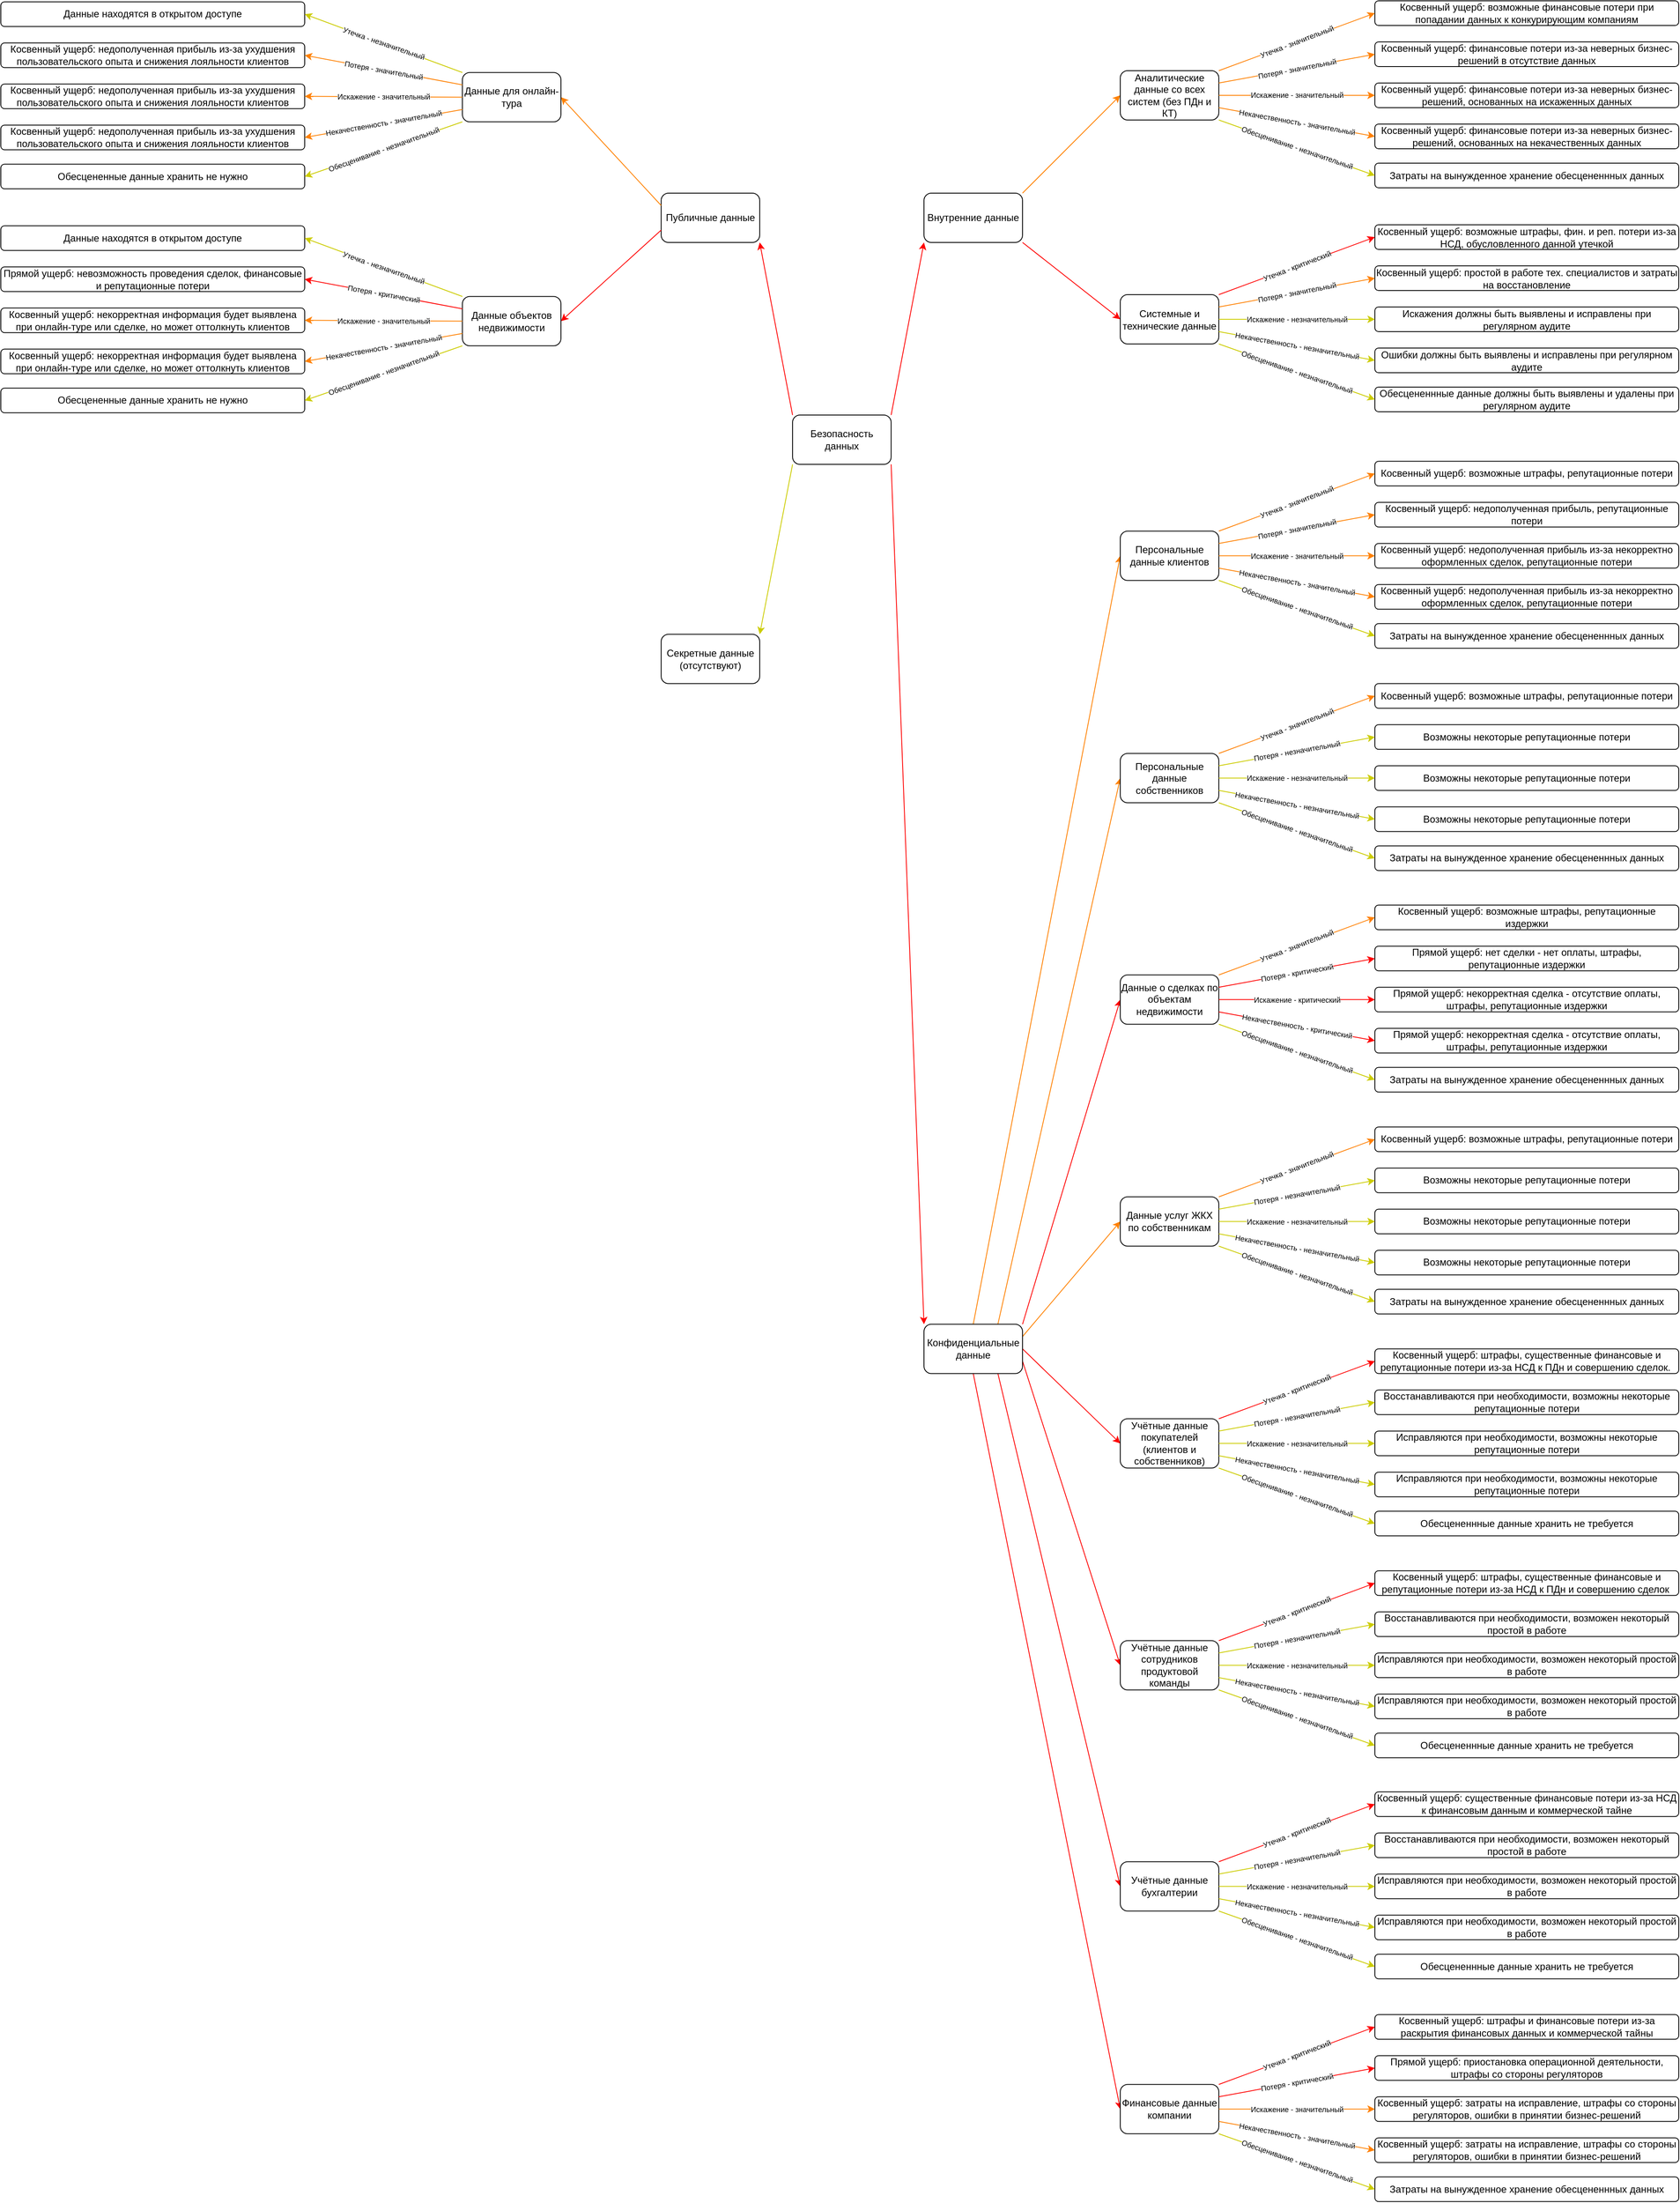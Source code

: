 <mxfile border="50" scale="3" compressed="false" locked="false" version="24.7.8">
  <diagram id="t-cr05o2-3NET4IC6Afs" name="mindmap">
    <mxGraphModel dx="3452" dy="2742" grid="1" gridSize="10" guides="1" tooltips="1" connect="1" arrows="1" fold="1" page="1" pageScale="1" pageWidth="827" pageHeight="1169" math="0" shadow="0">
      <root>
        <mxCell id="0" />
        <mxCell id="1" parent="0" />
        <mxCell id="HfyXnV_dweaTGD_zZtUG-2" value="Безопасность данных" style="rounded=1;whiteSpace=wrap;html=1;" parent="1" vertex="1">
          <mxGeometry x="320" y="290" width="120" height="60" as="geometry" />
        </mxCell>
        <mxCell id="HfyXnV_dweaTGD_zZtUG-3" value="Публичные данные" style="rounded=1;whiteSpace=wrap;html=1;" parent="1" vertex="1">
          <mxGeometry x="160" y="20" width="120" height="60" as="geometry" />
        </mxCell>
        <mxCell id="8ewQOG26M-jEUyIcOr8x-193" style="rounded=0;orthogonalLoop=1;jettySize=auto;html=1;exitX=1;exitY=0;exitDx=0;exitDy=0;entryX=0;entryY=0.5;entryDx=0;entryDy=0;strokeColor=#FF8000;" parent="1" source="HfyXnV_dweaTGD_zZtUG-4" target="8ewQOG26M-jEUyIcOr8x-131" edge="1">
          <mxGeometry relative="1" as="geometry" />
        </mxCell>
        <mxCell id="8ewQOG26M-jEUyIcOr8x-194" style="rounded=0;orthogonalLoop=1;jettySize=auto;html=1;exitX=1;exitY=1;exitDx=0;exitDy=0;entryX=0;entryY=0.5;entryDx=0;entryDy=0;strokeColor=#FF0000;" parent="1" source="HfyXnV_dweaTGD_zZtUG-4" target="8ewQOG26M-jEUyIcOr8x-115" edge="1">
          <mxGeometry relative="1" as="geometry" />
        </mxCell>
        <mxCell id="HfyXnV_dweaTGD_zZtUG-4" value="Внутренние данные" style="rounded=1;whiteSpace=wrap;html=1;" parent="1" vertex="1">
          <mxGeometry x="480" y="20" width="120" height="60" as="geometry" />
        </mxCell>
        <mxCell id="8ewQOG26M-jEUyIcOr8x-182" style="rounded=0;orthogonalLoop=1;jettySize=auto;html=1;exitX=1;exitY=0.5;exitDx=0;exitDy=0;entryX=0;entryY=0.5;entryDx=0;entryDy=0;strokeColor=#FF0000;" parent="1" source="HfyXnV_dweaTGD_zZtUG-5" target="8ewQOG26M-jEUyIcOr8x-33" edge="1">
          <mxGeometry relative="1" as="geometry">
            <mxPoint x="639" y="1540.0" as="sourcePoint" />
          </mxGeometry>
        </mxCell>
        <mxCell id="8ewQOG26M-jEUyIcOr8x-185" style="rounded=0;orthogonalLoop=1;jettySize=auto;html=1;exitX=1;exitY=0.25;exitDx=0;exitDy=0;entryX=0;entryY=0.5;entryDx=0;entryDy=0;strokeColor=#FF8000;" parent="1" source="HfyXnV_dweaTGD_zZtUG-5" target="8ewQOG26M-jEUyIcOr8x-17" edge="1">
          <mxGeometry relative="1" as="geometry" />
        </mxCell>
        <mxCell id="8ewQOG26M-jEUyIcOr8x-186" style="rounded=0;orthogonalLoop=1;jettySize=auto;html=1;exitX=1;exitY=0.75;exitDx=0;exitDy=0;entryX=0;entryY=0.5;entryDx=0;entryDy=0;strokeColor=#FF0000;" parent="1" source="HfyXnV_dweaTGD_zZtUG-5" target="8ewQOG26M-jEUyIcOr8x-49" edge="1">
          <mxGeometry relative="1" as="geometry" />
        </mxCell>
        <mxCell id="8ewQOG26M-jEUyIcOr8x-187" style="rounded=0;orthogonalLoop=1;jettySize=auto;html=1;exitX=1;exitY=0;exitDx=0;exitDy=0;entryX=0;entryY=0.5;entryDx=0;entryDy=0;strokeColor=#FF0000;" parent="1" source="HfyXnV_dweaTGD_zZtUG-5" target="ykQI2s2CRl2bwpJELp2r-1" edge="1">
          <mxGeometry relative="1" as="geometry" />
        </mxCell>
        <mxCell id="8ewQOG26M-jEUyIcOr8x-188" style="rounded=0;orthogonalLoop=1;jettySize=auto;html=1;exitX=0.75;exitY=1;exitDx=0;exitDy=0;entryX=0;entryY=0.5;entryDx=0;entryDy=0;strokeColor=#FF0000;" parent="1" source="HfyXnV_dweaTGD_zZtUG-5" target="8ewQOG26M-jEUyIcOr8x-65" edge="1">
          <mxGeometry relative="1" as="geometry" />
        </mxCell>
        <mxCell id="8ewQOG26M-jEUyIcOr8x-189" style="rounded=0;orthogonalLoop=1;jettySize=auto;html=1;exitX=0.75;exitY=0;exitDx=0;exitDy=0;entryX=0;entryY=0.5;entryDx=0;entryDy=0;strokeColor=#FF8000;" parent="1" source="HfyXnV_dweaTGD_zZtUG-5" target="8ewQOG26M-jEUyIcOr8x-1" edge="1">
          <mxGeometry relative="1" as="geometry" />
        </mxCell>
        <mxCell id="8ewQOG26M-jEUyIcOr8x-190" style="rounded=0;orthogonalLoop=1;jettySize=auto;html=1;exitX=0.5;exitY=0;exitDx=0;exitDy=0;entryX=0;entryY=0.5;entryDx=0;entryDy=0;strokeColor=#FF8000;" parent="1" source="HfyXnV_dweaTGD_zZtUG-5" target="HfyXnV_dweaTGD_zZtUG-19" edge="1">
          <mxGeometry relative="1" as="geometry" />
        </mxCell>
        <mxCell id="8ewQOG26M-jEUyIcOr8x-191" style="rounded=0;orthogonalLoop=1;jettySize=auto;html=1;exitX=0.5;exitY=1;exitDx=0;exitDy=0;entryX=0;entryY=0.5;entryDx=0;entryDy=0;strokeColor=#FF0000;" parent="1" source="HfyXnV_dweaTGD_zZtUG-5" target="8ewQOG26M-jEUyIcOr8x-82" edge="1">
          <mxGeometry relative="1" as="geometry" />
        </mxCell>
        <mxCell id="HfyXnV_dweaTGD_zZtUG-5" value="Конфиденциальные данные" style="rounded=1;whiteSpace=wrap;html=1;" parent="1" vertex="1">
          <mxGeometry x="480" y="1396.25" width="120" height="60" as="geometry" />
        </mxCell>
        <mxCell id="HfyXnV_dweaTGD_zZtUG-6" value="Секретные&lt;span style=&quot;background-color: initial;&quot;&gt;&amp;nbsp;данные&lt;/span&gt;&lt;div&gt;&lt;span style=&quot;background-color: initial;&quot;&gt;(отсутствуют)&lt;/span&gt;&lt;/div&gt;" style="rounded=1;whiteSpace=wrap;html=1;" parent="1" vertex="1">
          <mxGeometry x="160" y="556.75" width="120" height="60" as="geometry" />
        </mxCell>
        <mxCell id="HfyXnV_dweaTGD_zZtUG-14" value="" style="curved=1;endArrow=classic;html=1;rounded=0;exitX=1;exitY=1;exitDx=0;exitDy=0;entryX=0;entryY=0;entryDx=0;entryDy=0;strokeColor=#FF0000;" parent="1" source="HfyXnV_dweaTGD_zZtUG-2" target="HfyXnV_dweaTGD_zZtUG-5" edge="1">
          <mxGeometry width="50" height="50" relative="1" as="geometry">
            <mxPoint x="510" y="410" as="sourcePoint" />
            <mxPoint x="560" y="360" as="targetPoint" />
          </mxGeometry>
        </mxCell>
        <mxCell id="HfyXnV_dweaTGD_zZtUG-15" value="" style="curved=1;endArrow=classic;html=1;rounded=0;exitX=1;exitY=0;exitDx=0;exitDy=0;entryX=0;entryY=1;entryDx=0;entryDy=0;strokeColor=#FF0000;" parent="1" source="HfyXnV_dweaTGD_zZtUG-2" target="HfyXnV_dweaTGD_zZtUG-4" edge="1">
          <mxGeometry width="50" height="50" relative="1" as="geometry">
            <mxPoint x="550" y="310" as="sourcePoint" />
            <mxPoint x="600" y="260" as="targetPoint" />
          </mxGeometry>
        </mxCell>
        <mxCell id="HfyXnV_dweaTGD_zZtUG-16" value="" style="curved=1;endArrow=classic;html=1;rounded=0;exitX=0;exitY=0;exitDx=0;exitDy=0;entryX=1;entryY=1;entryDx=0;entryDy=0;strokeColor=#FF0000;" parent="1" source="HfyXnV_dweaTGD_zZtUG-2" target="HfyXnV_dweaTGD_zZtUG-3" edge="1">
          <mxGeometry width="50" height="50" relative="1" as="geometry">
            <mxPoint x="450" y="290" as="sourcePoint" />
            <mxPoint x="490" y="250" as="targetPoint" />
          </mxGeometry>
        </mxCell>
        <mxCell id="HfyXnV_dweaTGD_zZtUG-17" value="" style="curved=1;endArrow=classic;html=1;rounded=0;exitX=0;exitY=1;exitDx=0;exitDy=0;entryX=1;entryY=0;entryDx=0;entryDy=0;strokeColor=#CCCC00;" parent="1" source="HfyXnV_dweaTGD_zZtUG-2" target="HfyXnV_dweaTGD_zZtUG-6" edge="1">
          <mxGeometry width="50" height="50" relative="1" as="geometry">
            <mxPoint x="330" y="290" as="sourcePoint" />
            <mxPoint x="250" y="310" as="targetPoint" />
          </mxGeometry>
        </mxCell>
        <mxCell id="HfyXnV_dweaTGD_zZtUG-19" value="Персональные данные клиентов" style="rounded=1;whiteSpace=wrap;html=1;" parent="1" vertex="1">
          <mxGeometry x="719" y="431.25" width="120" height="60" as="geometry" />
        </mxCell>
        <mxCell id="HfyXnV_dweaTGD_zZtUG-21" value="" style="curved=1;endArrow=classic;html=1;rounded=0;exitX=0;exitY=0.25;exitDx=0;exitDy=0;entryX=1;entryY=0.5;entryDx=0;entryDy=0;strokeColor=#FF8000;" parent="1" source="HfyXnV_dweaTGD_zZtUG-3" target="HfyXnV_dweaTGD_zZtUG-24" edge="1">
          <mxGeometry width="50" height="50" relative="1" as="geometry">
            <mxPoint x="330" y="290" as="sourcePoint" />
            <mxPoint x="290" y="250" as="targetPoint" />
          </mxGeometry>
        </mxCell>
        <mxCell id="HfyXnV_dweaTGD_zZtUG-24" value="Данные для онлайн-тура" style="rounded=1;whiteSpace=wrap;html=1;" parent="1" vertex="1">
          <mxGeometry x="-82" y="-126.75" width="120" height="60" as="geometry" />
        </mxCell>
        <mxCell id="HfyXnV_dweaTGD_zZtUG-35" value="" style="curved=1;endArrow=classic;html=1;rounded=0;exitX=0;exitY=0.75;exitDx=0;exitDy=0;entryX=1;entryY=0.5;entryDx=0;entryDy=0;strokeColor=#FF0000;" parent="1" source="HfyXnV_dweaTGD_zZtUG-3" target="8ewQOG26M-jEUyIcOr8x-165" edge="1">
          <mxGeometry width="50" height="50" relative="1" as="geometry">
            <mxPoint x="190" y="210" as="sourcePoint" />
            <mxPoint x="120.0" y="270.0" as="targetPoint" />
          </mxGeometry>
        </mxCell>
        <mxCell id="zFPSiv7nh6rKFkjLAIZG-12" value="Косвенный ущерб: возможные штрафы, репутационные потери" style="rounded=1;whiteSpace=wrap;html=1;align=center;" parent="1" vertex="1">
          <mxGeometry x="1029" y="346.25" width="370" height="30" as="geometry" />
        </mxCell>
        <mxCell id="zFPSiv7nh6rKFkjLAIZG-15" value="" style="curved=1;endArrow=classic;html=1;rounded=0;entryX=0;entryY=0.5;entryDx=0;entryDy=0;exitX=1;exitY=0;exitDx=0;exitDy=0;fillColor=#ffe6cc;strokeColor=#FF8000;" parent="1" source="HfyXnV_dweaTGD_zZtUG-19" target="zFPSiv7nh6rKFkjLAIZG-12" edge="1">
          <mxGeometry width="50" height="50" relative="1" as="geometry">
            <mxPoint x="949" y="546.25" as="sourcePoint" />
            <mxPoint x="999" y="496.25" as="targetPoint" />
          </mxGeometry>
        </mxCell>
        <mxCell id="FhLMbBAwzUsJeoJdh6ru-1" value="Утечка - значительный" style="edgeLabel;html=1;align=center;verticalAlign=middle;resizable=0;points=[];fontSize=9;rotation=339;" parent="zFPSiv7nh6rKFkjLAIZG-15" vertex="1" connectable="0">
          <mxGeometry relative="1" as="geometry">
            <mxPoint as="offset" />
          </mxGeometry>
        </mxCell>
        <mxCell id="FhLMbBAwzUsJeoJdh6ru-2" value="Косвенный ущерб: недополученная прибыль, репутационные потери" style="rounded=1;whiteSpace=wrap;html=1;" parent="1" vertex="1">
          <mxGeometry x="1029" y="396.25" width="370" height="30" as="geometry" />
        </mxCell>
        <mxCell id="FhLMbBAwzUsJeoJdh6ru-9" value="" style="curved=1;endArrow=classic;html=1;rounded=0;entryX=0;entryY=0.5;entryDx=0;entryDy=0;exitX=1;exitY=0.25;exitDx=0;exitDy=0;fillColor=#ffe6cc;strokeColor=#FF8000;" parent="1" source="HfyXnV_dweaTGD_zZtUG-19" target="FhLMbBAwzUsJeoJdh6ru-2" edge="1">
          <mxGeometry width="50" height="50" relative="1" as="geometry">
            <mxPoint x="849" y="506.25" as="sourcePoint" />
            <mxPoint x="1039" y="456.25" as="targetPoint" />
          </mxGeometry>
        </mxCell>
        <mxCell id="FhLMbBAwzUsJeoJdh6ru-10" value="Потеря - значительный" style="edgeLabel;html=1;align=center;verticalAlign=middle;resizable=0;points=[];fontSize=9;rotation=349;" parent="FhLMbBAwzUsJeoJdh6ru-9" vertex="1" connectable="0">
          <mxGeometry relative="1" as="geometry">
            <mxPoint as="offset" />
          </mxGeometry>
        </mxCell>
        <mxCell id="FhLMbBAwzUsJeoJdh6ru-11" value="Косвенный ущерб: недополученная прибыль из-за некорректно оформленных сделок, репутационные потери" style="rounded=1;whiteSpace=wrap;html=1;" parent="1" vertex="1">
          <mxGeometry x="1029" y="446.25" width="370" height="30" as="geometry" />
        </mxCell>
        <mxCell id="FhLMbBAwzUsJeoJdh6ru-12" value="" style="curved=1;endArrow=classic;html=1;rounded=0;entryX=0;entryY=0.5;entryDx=0;entryDy=0;exitX=1;exitY=0.5;exitDx=0;exitDy=0;fillColor=#ffe6cc;strokeColor=#FF8000;" parent="1" source="HfyXnV_dweaTGD_zZtUG-19" target="FhLMbBAwzUsJeoJdh6ru-11" edge="1">
          <mxGeometry width="50" height="50" relative="1" as="geometry">
            <mxPoint x="849" y="526.25" as="sourcePoint" />
            <mxPoint x="1039" y="511.25" as="targetPoint" />
          </mxGeometry>
        </mxCell>
        <mxCell id="FhLMbBAwzUsJeoJdh6ru-13" value="Искажение - значительный" style="edgeLabel;html=1;align=center;verticalAlign=middle;resizable=0;points=[];fontSize=9;rotation=0;" parent="FhLMbBAwzUsJeoJdh6ru-12" vertex="1" connectable="0">
          <mxGeometry relative="1" as="geometry">
            <mxPoint as="offset" />
          </mxGeometry>
        </mxCell>
        <mxCell id="FhLMbBAwzUsJeoJdh6ru-14" value="Косвенный ущерб: недополученная прибыль из-за некорректно оформленных сделок, репутационные потери" style="rounded=1;whiteSpace=wrap;html=1;" parent="1" vertex="1">
          <mxGeometry x="1029" y="496.25" width="370" height="30" as="geometry" />
        </mxCell>
        <mxCell id="FhLMbBAwzUsJeoJdh6ru-15" value="" style="curved=1;endArrow=classic;html=1;rounded=0;entryX=0;entryY=0.5;entryDx=0;entryDy=0;exitX=1;exitY=0.75;exitDx=0;exitDy=0;fillColor=#ffe6cc;strokeColor=#FF8000;" parent="1" source="HfyXnV_dweaTGD_zZtUG-19" target="FhLMbBAwzUsJeoJdh6ru-14" edge="1">
          <mxGeometry width="50" height="50" relative="1" as="geometry">
            <mxPoint x="839" y="526.25" as="sourcePoint" />
            <mxPoint x="1039" y="561.25" as="targetPoint" />
          </mxGeometry>
        </mxCell>
        <mxCell id="FhLMbBAwzUsJeoJdh6ru-16" value="Некачественность - значительный" style="edgeLabel;html=1;align=center;verticalAlign=middle;resizable=0;points=[];fontSize=9;rotation=10;" parent="FhLMbBAwzUsJeoJdh6ru-15" vertex="1" connectable="0">
          <mxGeometry relative="1" as="geometry">
            <mxPoint as="offset" />
          </mxGeometry>
        </mxCell>
        <mxCell id="FhLMbBAwzUsJeoJdh6ru-17" value="Затраты на вынужденное хранение обесцененнных данных" style="rounded=1;whiteSpace=wrap;html=1;" parent="1" vertex="1">
          <mxGeometry x="1029" y="543.75" width="370" height="30" as="geometry" />
        </mxCell>
        <mxCell id="FhLMbBAwzUsJeoJdh6ru-18" value="" style="curved=1;endArrow=classic;html=1;rounded=0;entryX=0;entryY=0.5;entryDx=0;entryDy=0;exitX=1;exitY=1;exitDx=0;exitDy=0;fillColor=#ffff88;strokeColor=#CCCC00;" parent="1" source="HfyXnV_dweaTGD_zZtUG-19" target="FhLMbBAwzUsJeoJdh6ru-17" edge="1">
          <mxGeometry width="50" height="50" relative="1" as="geometry">
            <mxPoint x="839" y="538.75" as="sourcePoint" />
            <mxPoint x="1039" y="608.75" as="targetPoint" />
          </mxGeometry>
        </mxCell>
        <mxCell id="FhLMbBAwzUsJeoJdh6ru-19" value="Обесценивание - незначительный" style="edgeLabel;html=1;align=center;verticalAlign=middle;resizable=0;points=[];fontSize=9;rotation=19;" parent="FhLMbBAwzUsJeoJdh6ru-18" vertex="1" connectable="0">
          <mxGeometry relative="1" as="geometry">
            <mxPoint as="offset" />
          </mxGeometry>
        </mxCell>
        <mxCell id="ykQI2s2CRl2bwpJELp2r-1" value="Данные о сделках по объектам недвижимости" style="rounded=1;whiteSpace=wrap;html=1;" parent="1" vertex="1">
          <mxGeometry x="719" y="971.25" width="120" height="60" as="geometry" />
        </mxCell>
        <mxCell id="ykQI2s2CRl2bwpJELp2r-2" value="Косвенный ущерб: возможные штрафы, репутационные издержки" style="rounded=1;whiteSpace=wrap;html=1;align=center;" parent="1" vertex="1">
          <mxGeometry x="1029" y="886.25" width="370" height="30" as="geometry" />
        </mxCell>
        <mxCell id="ykQI2s2CRl2bwpJELp2r-3" value="" style="curved=1;endArrow=classic;html=1;rounded=0;entryX=0;entryY=0.5;entryDx=0;entryDy=0;exitX=1;exitY=0;exitDx=0;exitDy=0;fillColor=#ffe6cc;strokeColor=#FF8000;" parent="1" source="ykQI2s2CRl2bwpJELp2r-1" target="ykQI2s2CRl2bwpJELp2r-2" edge="1">
          <mxGeometry width="50" height="50" relative="1" as="geometry">
            <mxPoint x="949" y="1086.25" as="sourcePoint" />
            <mxPoint x="999" y="1036.25" as="targetPoint" />
          </mxGeometry>
        </mxCell>
        <mxCell id="ykQI2s2CRl2bwpJELp2r-4" value="Утечка - значительный" style="edgeLabel;html=1;align=center;verticalAlign=middle;resizable=0;points=[];fontSize=9;rotation=339;" parent="ykQI2s2CRl2bwpJELp2r-3" vertex="1" connectable="0">
          <mxGeometry relative="1" as="geometry">
            <mxPoint as="offset" />
          </mxGeometry>
        </mxCell>
        <mxCell id="ykQI2s2CRl2bwpJELp2r-5" value="Прямой ущерб: нет сделки - нет оплаты, штрафы, репутационные издержки" style="rounded=1;whiteSpace=wrap;html=1;" parent="1" vertex="1">
          <mxGeometry x="1029" y="936.25" width="370" height="30" as="geometry" />
        </mxCell>
        <mxCell id="ykQI2s2CRl2bwpJELp2r-6" value="" style="curved=1;endArrow=classic;html=1;rounded=0;entryX=0;entryY=0.5;entryDx=0;entryDy=0;exitX=1;exitY=0.25;exitDx=0;exitDy=0;fillColor=#ffe6cc;strokeColor=#FF0000;" parent="1" source="ykQI2s2CRl2bwpJELp2r-1" target="ykQI2s2CRl2bwpJELp2r-5" edge="1">
          <mxGeometry width="50" height="50" relative="1" as="geometry">
            <mxPoint x="849" y="1046.25" as="sourcePoint" />
            <mxPoint x="1039" y="996.25" as="targetPoint" />
          </mxGeometry>
        </mxCell>
        <mxCell id="ykQI2s2CRl2bwpJELp2r-7" value="Потеря - критический" style="edgeLabel;html=1;align=center;verticalAlign=middle;resizable=0;points=[];fontSize=9;rotation=350;" parent="ykQI2s2CRl2bwpJELp2r-6" vertex="1" connectable="0">
          <mxGeometry relative="1" as="geometry">
            <mxPoint as="offset" />
          </mxGeometry>
        </mxCell>
        <mxCell id="ykQI2s2CRl2bwpJELp2r-8" value="Прямой ущерб: некорректная сделка - отсутствие оплаты, штрафы, репутационные издержки" style="rounded=1;whiteSpace=wrap;html=1;" parent="1" vertex="1">
          <mxGeometry x="1029" y="986.25" width="370" height="30" as="geometry" />
        </mxCell>
        <mxCell id="ykQI2s2CRl2bwpJELp2r-9" value="" style="curved=1;endArrow=classic;html=1;rounded=0;entryX=0;entryY=0.5;entryDx=0;entryDy=0;exitX=1;exitY=0.5;exitDx=0;exitDy=0;fillColor=#ffe6cc;strokeColor=#FF0000;" parent="1" source="ykQI2s2CRl2bwpJELp2r-1" target="ykQI2s2CRl2bwpJELp2r-8" edge="1">
          <mxGeometry width="50" height="50" relative="1" as="geometry">
            <mxPoint x="849" y="1066.25" as="sourcePoint" />
            <mxPoint x="1039" y="1051.25" as="targetPoint" />
          </mxGeometry>
        </mxCell>
        <mxCell id="ykQI2s2CRl2bwpJELp2r-10" value="Искажение - критический" style="edgeLabel;html=1;align=center;verticalAlign=middle;resizable=0;points=[];fontSize=9;rotation=0;" parent="ykQI2s2CRl2bwpJELp2r-9" vertex="1" connectable="0">
          <mxGeometry relative="1" as="geometry">
            <mxPoint as="offset" />
          </mxGeometry>
        </mxCell>
        <mxCell id="ykQI2s2CRl2bwpJELp2r-11" value="Прямой ущерб: некорректная сделка - отсутствие оплаты, штрафы, репутационные издержки" style="rounded=1;whiteSpace=wrap;html=1;" parent="1" vertex="1">
          <mxGeometry x="1029" y="1036.25" width="370" height="30" as="geometry" />
        </mxCell>
        <mxCell id="ykQI2s2CRl2bwpJELp2r-12" value="" style="curved=1;endArrow=classic;html=1;rounded=0;entryX=0;entryY=0.5;entryDx=0;entryDy=0;exitX=1;exitY=0.75;exitDx=0;exitDy=0;fillColor=#ffe6cc;strokeColor=#FF0000;" parent="1" source="ykQI2s2CRl2bwpJELp2r-1" target="ykQI2s2CRl2bwpJELp2r-11" edge="1">
          <mxGeometry width="50" height="50" relative="1" as="geometry">
            <mxPoint x="839" y="1066.25" as="sourcePoint" />
            <mxPoint x="1039" y="1101.25" as="targetPoint" />
          </mxGeometry>
        </mxCell>
        <mxCell id="ykQI2s2CRl2bwpJELp2r-13" value="Некачественность - критический" style="edgeLabel;html=1;align=center;verticalAlign=middle;resizable=0;points=[];fontSize=9;rotation=10;" parent="ykQI2s2CRl2bwpJELp2r-12" vertex="1" connectable="0">
          <mxGeometry relative="1" as="geometry">
            <mxPoint as="offset" />
          </mxGeometry>
        </mxCell>
        <mxCell id="ykQI2s2CRl2bwpJELp2r-14" value="Затраты на вынужденное хранение обесцененнных данных" style="rounded=1;whiteSpace=wrap;html=1;" parent="1" vertex="1">
          <mxGeometry x="1029" y="1083.75" width="370" height="30" as="geometry" />
        </mxCell>
        <mxCell id="ykQI2s2CRl2bwpJELp2r-15" value="" style="curved=1;endArrow=classic;html=1;rounded=0;entryX=0;entryY=0.5;entryDx=0;entryDy=0;exitX=1;exitY=1;exitDx=0;exitDy=0;fillColor=#ffff88;strokeColor=#CCCC00;" parent="1" source="ykQI2s2CRl2bwpJELp2r-1" target="ykQI2s2CRl2bwpJELp2r-14" edge="1">
          <mxGeometry width="50" height="50" relative="1" as="geometry">
            <mxPoint x="839" y="1078.75" as="sourcePoint" />
            <mxPoint x="1039" y="1148.75" as="targetPoint" />
          </mxGeometry>
        </mxCell>
        <mxCell id="ykQI2s2CRl2bwpJELp2r-16" value="Обесценивание - незначительный" style="edgeLabel;html=1;align=center;verticalAlign=middle;resizable=0;points=[];fontSize=9;rotation=19;" parent="ykQI2s2CRl2bwpJELp2r-15" vertex="1" connectable="0">
          <mxGeometry relative="1" as="geometry">
            <mxPoint as="offset" />
          </mxGeometry>
        </mxCell>
        <mxCell id="8ewQOG26M-jEUyIcOr8x-1" value="Персональные данные собственников" style="rounded=1;whiteSpace=wrap;html=1;" parent="1" vertex="1">
          <mxGeometry x="719" y="701.75" width="120" height="60" as="geometry" />
        </mxCell>
        <mxCell id="8ewQOG26M-jEUyIcOr8x-2" value="Косвенный ущерб: возможные штрафы, репутационные потери" style="rounded=1;whiteSpace=wrap;html=1;align=center;" parent="1" vertex="1">
          <mxGeometry x="1029" y="616.75" width="370" height="30" as="geometry" />
        </mxCell>
        <mxCell id="8ewQOG26M-jEUyIcOr8x-3" value="" style="curved=1;endArrow=classic;html=1;rounded=0;entryX=0;entryY=0.5;entryDx=0;entryDy=0;exitX=1;exitY=0;exitDx=0;exitDy=0;fillColor=#ffe6cc;strokeColor=#FF8000;" parent="1" source="8ewQOG26M-jEUyIcOr8x-1" target="8ewQOG26M-jEUyIcOr8x-2" edge="1">
          <mxGeometry width="50" height="50" relative="1" as="geometry">
            <mxPoint x="949" y="816.75" as="sourcePoint" />
            <mxPoint x="999" y="766.75" as="targetPoint" />
          </mxGeometry>
        </mxCell>
        <mxCell id="8ewQOG26M-jEUyIcOr8x-4" value="Утечка - значительный" style="edgeLabel;html=1;align=center;verticalAlign=middle;resizable=0;points=[];fontSize=9;rotation=339;" parent="8ewQOG26M-jEUyIcOr8x-3" vertex="1" connectable="0">
          <mxGeometry relative="1" as="geometry">
            <mxPoint as="offset" />
          </mxGeometry>
        </mxCell>
        <mxCell id="8ewQOG26M-jEUyIcOr8x-5" value="Возможны некоторые репутационные потери" style="rounded=1;whiteSpace=wrap;html=1;" parent="1" vertex="1">
          <mxGeometry x="1029" y="666.75" width="370" height="30" as="geometry" />
        </mxCell>
        <mxCell id="8ewQOG26M-jEUyIcOr8x-6" value="" style="curved=1;endArrow=classic;html=1;rounded=0;entryX=0;entryY=0.5;entryDx=0;entryDy=0;exitX=1;exitY=0.25;exitDx=0;exitDy=0;fillColor=#ffe6cc;strokeColor=#CCCC00;" parent="1" source="8ewQOG26M-jEUyIcOr8x-1" target="8ewQOG26M-jEUyIcOr8x-5" edge="1">
          <mxGeometry width="50" height="50" relative="1" as="geometry">
            <mxPoint x="849" y="776.75" as="sourcePoint" />
            <mxPoint x="1039" y="726.75" as="targetPoint" />
          </mxGeometry>
        </mxCell>
        <mxCell id="8ewQOG26M-jEUyIcOr8x-7" value="Потеря - незначительный" style="edgeLabel;html=1;align=center;verticalAlign=middle;resizable=0;points=[];fontSize=9;rotation=350;" parent="8ewQOG26M-jEUyIcOr8x-6" vertex="1" connectable="0">
          <mxGeometry relative="1" as="geometry">
            <mxPoint as="offset" />
          </mxGeometry>
        </mxCell>
        <mxCell id="8ewQOG26M-jEUyIcOr8x-8" value="Возможны некоторые репутационные потери" style="rounded=1;whiteSpace=wrap;html=1;" parent="1" vertex="1">
          <mxGeometry x="1029" y="716.75" width="370" height="30" as="geometry" />
        </mxCell>
        <mxCell id="8ewQOG26M-jEUyIcOr8x-9" value="" style="curved=1;endArrow=classic;html=1;rounded=0;entryX=0;entryY=0.5;entryDx=0;entryDy=0;exitX=1;exitY=0.5;exitDx=0;exitDy=0;fillColor=#ffe6cc;strokeColor=#CCCC00;" parent="1" source="8ewQOG26M-jEUyIcOr8x-1" target="8ewQOG26M-jEUyIcOr8x-8" edge="1">
          <mxGeometry width="50" height="50" relative="1" as="geometry">
            <mxPoint x="849" y="796.75" as="sourcePoint" />
            <mxPoint x="1039" y="781.75" as="targetPoint" />
          </mxGeometry>
        </mxCell>
        <mxCell id="8ewQOG26M-jEUyIcOr8x-10" value="Искажение - незначительный" style="edgeLabel;html=1;align=center;verticalAlign=middle;resizable=0;points=[];fontSize=9;rotation=0;" parent="8ewQOG26M-jEUyIcOr8x-9" vertex="1" connectable="0">
          <mxGeometry relative="1" as="geometry">
            <mxPoint as="offset" />
          </mxGeometry>
        </mxCell>
        <mxCell id="8ewQOG26M-jEUyIcOr8x-11" value="Возможны некоторые репутационные потери" style="rounded=1;whiteSpace=wrap;html=1;" parent="1" vertex="1">
          <mxGeometry x="1029" y="766.75" width="370" height="30" as="geometry" />
        </mxCell>
        <mxCell id="8ewQOG26M-jEUyIcOr8x-12" value="" style="curved=1;endArrow=classic;html=1;rounded=0;entryX=0;entryY=0.5;entryDx=0;entryDy=0;exitX=1;exitY=0.75;exitDx=0;exitDy=0;fillColor=#ffe6cc;strokeColor=#CCCC00;" parent="1" source="8ewQOG26M-jEUyIcOr8x-1" target="8ewQOG26M-jEUyIcOr8x-11" edge="1">
          <mxGeometry width="50" height="50" relative="1" as="geometry">
            <mxPoint x="839" y="796.75" as="sourcePoint" />
            <mxPoint x="1039" y="831.75" as="targetPoint" />
          </mxGeometry>
        </mxCell>
        <mxCell id="8ewQOG26M-jEUyIcOr8x-13" value="Некачественность - незначительный" style="edgeLabel;html=1;align=center;verticalAlign=middle;resizable=0;points=[];fontSize=9;rotation=10;" parent="8ewQOG26M-jEUyIcOr8x-12" vertex="1" connectable="0">
          <mxGeometry relative="1" as="geometry">
            <mxPoint as="offset" />
          </mxGeometry>
        </mxCell>
        <mxCell id="8ewQOG26M-jEUyIcOr8x-14" value="Затраты на вынужденное хранение обесцененнных данных" style="rounded=1;whiteSpace=wrap;html=1;" parent="1" vertex="1">
          <mxGeometry x="1029" y="814.25" width="370" height="30" as="geometry" />
        </mxCell>
        <mxCell id="8ewQOG26M-jEUyIcOr8x-15" value="" style="curved=1;endArrow=classic;html=1;rounded=0;entryX=0;entryY=0.5;entryDx=0;entryDy=0;exitX=1;exitY=1;exitDx=0;exitDy=0;fillColor=#ffff88;strokeColor=#CCCC00;" parent="1" source="8ewQOG26M-jEUyIcOr8x-1" target="8ewQOG26M-jEUyIcOr8x-14" edge="1">
          <mxGeometry width="50" height="50" relative="1" as="geometry">
            <mxPoint x="839" y="809.25" as="sourcePoint" />
            <mxPoint x="1039" y="879.25" as="targetPoint" />
          </mxGeometry>
        </mxCell>
        <mxCell id="8ewQOG26M-jEUyIcOr8x-16" value="Обесценивание - незначительный" style="edgeLabel;html=1;align=center;verticalAlign=middle;resizable=0;points=[];fontSize=9;rotation=19;" parent="8ewQOG26M-jEUyIcOr8x-15" vertex="1" connectable="0">
          <mxGeometry relative="1" as="geometry">
            <mxPoint as="offset" />
          </mxGeometry>
        </mxCell>
        <mxCell id="8ewQOG26M-jEUyIcOr8x-17" value="Данные услуг ЖКХ по собственникам" style="rounded=1;whiteSpace=wrap;html=1;" parent="1" vertex="1">
          <mxGeometry x="719" y="1241.25" width="120" height="60" as="geometry" />
        </mxCell>
        <mxCell id="8ewQOG26M-jEUyIcOr8x-18" value="Косвенный ущерб: возможные штрафы, репутационные потери" style="rounded=1;whiteSpace=wrap;html=1;align=center;" parent="1" vertex="1">
          <mxGeometry x="1029" y="1156.25" width="370" height="30" as="geometry" />
        </mxCell>
        <mxCell id="8ewQOG26M-jEUyIcOr8x-19" value="" style="curved=1;endArrow=classic;html=1;rounded=0;entryX=0;entryY=0.5;entryDx=0;entryDy=0;exitX=1;exitY=0;exitDx=0;exitDy=0;fillColor=#ffe6cc;strokeColor=#FF8000;" parent="1" source="8ewQOG26M-jEUyIcOr8x-17" target="8ewQOG26M-jEUyIcOr8x-18" edge="1">
          <mxGeometry width="50" height="50" relative="1" as="geometry">
            <mxPoint x="949" y="1356.25" as="sourcePoint" />
            <mxPoint x="999" y="1306.25" as="targetPoint" />
          </mxGeometry>
        </mxCell>
        <mxCell id="8ewQOG26M-jEUyIcOr8x-20" value="Утечка - значительный" style="edgeLabel;html=1;align=center;verticalAlign=middle;resizable=0;points=[];fontSize=9;rotation=339;" parent="8ewQOG26M-jEUyIcOr8x-19" vertex="1" connectable="0">
          <mxGeometry relative="1" as="geometry">
            <mxPoint as="offset" />
          </mxGeometry>
        </mxCell>
        <mxCell id="8ewQOG26M-jEUyIcOr8x-21" value="Возможны некоторые репутационные потери" style="rounded=1;whiteSpace=wrap;html=1;" parent="1" vertex="1">
          <mxGeometry x="1029" y="1206.25" width="370" height="30" as="geometry" />
        </mxCell>
        <mxCell id="8ewQOG26M-jEUyIcOr8x-22" value="" style="curved=1;endArrow=classic;html=1;rounded=0;entryX=0;entryY=0.5;entryDx=0;entryDy=0;exitX=1;exitY=0.25;exitDx=0;exitDy=0;fillColor=#ffe6cc;strokeColor=#CCCC00;" parent="1" source="8ewQOG26M-jEUyIcOr8x-17" target="8ewQOG26M-jEUyIcOr8x-21" edge="1">
          <mxGeometry width="50" height="50" relative="1" as="geometry">
            <mxPoint x="849" y="1316.25" as="sourcePoint" />
            <mxPoint x="1039" y="1266.25" as="targetPoint" />
          </mxGeometry>
        </mxCell>
        <mxCell id="8ewQOG26M-jEUyIcOr8x-23" value="Потеря - незначительный" style="edgeLabel;html=1;align=center;verticalAlign=middle;resizable=0;points=[];fontSize=9;rotation=350;" parent="8ewQOG26M-jEUyIcOr8x-22" vertex="1" connectable="0">
          <mxGeometry relative="1" as="geometry">
            <mxPoint as="offset" />
          </mxGeometry>
        </mxCell>
        <mxCell id="8ewQOG26M-jEUyIcOr8x-24" value="Возможны некоторые репутационные потери" style="rounded=1;whiteSpace=wrap;html=1;" parent="1" vertex="1">
          <mxGeometry x="1029" y="1256.25" width="370" height="30" as="geometry" />
        </mxCell>
        <mxCell id="8ewQOG26M-jEUyIcOr8x-25" value="" style="curved=1;endArrow=classic;html=1;rounded=0;entryX=0;entryY=0.5;entryDx=0;entryDy=0;exitX=1;exitY=0.5;exitDx=0;exitDy=0;fillColor=#ffe6cc;strokeColor=#CCCC00;" parent="1" source="8ewQOG26M-jEUyIcOr8x-17" target="8ewQOG26M-jEUyIcOr8x-24" edge="1">
          <mxGeometry width="50" height="50" relative="1" as="geometry">
            <mxPoint x="849" y="1336.25" as="sourcePoint" />
            <mxPoint x="1039" y="1321.25" as="targetPoint" />
          </mxGeometry>
        </mxCell>
        <mxCell id="8ewQOG26M-jEUyIcOr8x-26" value="Искажение - незначительный" style="edgeLabel;html=1;align=center;verticalAlign=middle;resizable=0;points=[];fontSize=9;rotation=0;" parent="8ewQOG26M-jEUyIcOr8x-25" vertex="1" connectable="0">
          <mxGeometry relative="1" as="geometry">
            <mxPoint as="offset" />
          </mxGeometry>
        </mxCell>
        <mxCell id="8ewQOG26M-jEUyIcOr8x-27" value="Возможны некоторые репутационные потери" style="rounded=1;whiteSpace=wrap;html=1;" parent="1" vertex="1">
          <mxGeometry x="1029" y="1306.25" width="370" height="30" as="geometry" />
        </mxCell>
        <mxCell id="8ewQOG26M-jEUyIcOr8x-28" value="" style="curved=1;endArrow=classic;html=1;rounded=0;entryX=0;entryY=0.5;entryDx=0;entryDy=0;exitX=1;exitY=0.75;exitDx=0;exitDy=0;fillColor=#ffe6cc;strokeColor=#CCCC00;" parent="1" source="8ewQOG26M-jEUyIcOr8x-17" target="8ewQOG26M-jEUyIcOr8x-27" edge="1">
          <mxGeometry width="50" height="50" relative="1" as="geometry">
            <mxPoint x="839" y="1336.25" as="sourcePoint" />
            <mxPoint x="1039" y="1371.25" as="targetPoint" />
          </mxGeometry>
        </mxCell>
        <mxCell id="8ewQOG26M-jEUyIcOr8x-29" value="Некачественность - незначительный" style="edgeLabel;html=1;align=center;verticalAlign=middle;resizable=0;points=[];fontSize=9;rotation=10;" parent="8ewQOG26M-jEUyIcOr8x-28" vertex="1" connectable="0">
          <mxGeometry relative="1" as="geometry">
            <mxPoint as="offset" />
          </mxGeometry>
        </mxCell>
        <mxCell id="8ewQOG26M-jEUyIcOr8x-30" value="Затраты на вынужденное хранение обесцененнных данных" style="rounded=1;whiteSpace=wrap;html=1;" parent="1" vertex="1">
          <mxGeometry x="1029" y="1353.75" width="370" height="30" as="geometry" />
        </mxCell>
        <mxCell id="8ewQOG26M-jEUyIcOr8x-31" value="" style="curved=1;endArrow=classic;html=1;rounded=0;entryX=0;entryY=0.5;entryDx=0;entryDy=0;exitX=1;exitY=1;exitDx=0;exitDy=0;fillColor=#ffff88;strokeColor=#CCCC00;" parent="1" source="8ewQOG26M-jEUyIcOr8x-17" target="8ewQOG26M-jEUyIcOr8x-30" edge="1">
          <mxGeometry width="50" height="50" relative="1" as="geometry">
            <mxPoint x="839" y="1348.75" as="sourcePoint" />
            <mxPoint x="1039" y="1418.75" as="targetPoint" />
          </mxGeometry>
        </mxCell>
        <mxCell id="8ewQOG26M-jEUyIcOr8x-32" value="Обесценивание - незначительный" style="edgeLabel;html=1;align=center;verticalAlign=middle;resizable=0;points=[];fontSize=9;rotation=19;" parent="8ewQOG26M-jEUyIcOr8x-31" vertex="1" connectable="0">
          <mxGeometry relative="1" as="geometry">
            <mxPoint as="offset" />
          </mxGeometry>
        </mxCell>
        <mxCell id="8ewQOG26M-jEUyIcOr8x-33" value="Учётные данные покупателей (клиентов и собственников)" style="rounded=1;whiteSpace=wrap;html=1;" parent="1" vertex="1">
          <mxGeometry x="719" y="1511.25" width="120" height="60" as="geometry" />
        </mxCell>
        <mxCell id="8ewQOG26M-jEUyIcOr8x-34" value="Косвенный ущерб: штрафы, существенные финансовые и репутационные потери из-за&amp;nbsp;НСД к ПДн и совершению сделок.&amp;nbsp;" style="rounded=1;whiteSpace=wrap;html=1;align=center;" parent="1" vertex="1">
          <mxGeometry x="1029" y="1426.25" width="370" height="30" as="geometry" />
        </mxCell>
        <mxCell id="8ewQOG26M-jEUyIcOr8x-35" value="" style="curved=1;endArrow=classic;html=1;rounded=0;entryX=0;entryY=0.5;entryDx=0;entryDy=0;exitX=1;exitY=0;exitDx=0;exitDy=0;fillColor=#ffe6cc;strokeColor=#FF0000;" parent="1" source="8ewQOG26M-jEUyIcOr8x-33" target="8ewQOG26M-jEUyIcOr8x-34" edge="1">
          <mxGeometry width="50" height="50" relative="1" as="geometry">
            <mxPoint x="949" y="1626.25" as="sourcePoint" />
            <mxPoint x="999" y="1576.25" as="targetPoint" />
          </mxGeometry>
        </mxCell>
        <mxCell id="8ewQOG26M-jEUyIcOr8x-36" value="Утечка - критический" style="edgeLabel;html=1;align=center;verticalAlign=middle;resizable=0;points=[];fontSize=9;rotation=339;" parent="8ewQOG26M-jEUyIcOr8x-35" vertex="1" connectable="0">
          <mxGeometry relative="1" as="geometry">
            <mxPoint as="offset" />
          </mxGeometry>
        </mxCell>
        <mxCell id="8ewQOG26M-jEUyIcOr8x-37" value="Восстанавливаются при необходимости, возможны некоторые репутационные потери" style="rounded=1;whiteSpace=wrap;html=1;" parent="1" vertex="1">
          <mxGeometry x="1029" y="1476.25" width="370" height="30" as="geometry" />
        </mxCell>
        <mxCell id="8ewQOG26M-jEUyIcOr8x-38" value="" style="curved=1;endArrow=classic;html=1;rounded=0;entryX=0;entryY=0.5;entryDx=0;entryDy=0;exitX=1;exitY=0.25;exitDx=0;exitDy=0;fillColor=#ffe6cc;strokeColor=#CCCC00;" parent="1" source="8ewQOG26M-jEUyIcOr8x-33" target="8ewQOG26M-jEUyIcOr8x-37" edge="1">
          <mxGeometry width="50" height="50" relative="1" as="geometry">
            <mxPoint x="849" y="1586.25" as="sourcePoint" />
            <mxPoint x="1039" y="1536.25" as="targetPoint" />
          </mxGeometry>
        </mxCell>
        <mxCell id="8ewQOG26M-jEUyIcOr8x-39" value="Потеря - незначительный" style="edgeLabel;html=1;align=center;verticalAlign=middle;resizable=0;points=[];fontSize=9;rotation=350;" parent="8ewQOG26M-jEUyIcOr8x-38" vertex="1" connectable="0">
          <mxGeometry relative="1" as="geometry">
            <mxPoint as="offset" />
          </mxGeometry>
        </mxCell>
        <mxCell id="8ewQOG26M-jEUyIcOr8x-40" value="Исправляются при необходимости, возможны некоторые репутационные потери" style="rounded=1;whiteSpace=wrap;html=1;" parent="1" vertex="1">
          <mxGeometry x="1029" y="1526.25" width="370" height="30" as="geometry" />
        </mxCell>
        <mxCell id="8ewQOG26M-jEUyIcOr8x-41" value="" style="curved=1;endArrow=classic;html=1;rounded=0;entryX=0;entryY=0.5;entryDx=0;entryDy=0;exitX=1;exitY=0.5;exitDx=0;exitDy=0;fillColor=#ffe6cc;strokeColor=#CCCC00;" parent="1" source="8ewQOG26M-jEUyIcOr8x-33" target="8ewQOG26M-jEUyIcOr8x-40" edge="1">
          <mxGeometry width="50" height="50" relative="1" as="geometry">
            <mxPoint x="849" y="1606.25" as="sourcePoint" />
            <mxPoint x="1039" y="1591.25" as="targetPoint" />
          </mxGeometry>
        </mxCell>
        <mxCell id="8ewQOG26M-jEUyIcOr8x-42" value="Искажение - незначительный" style="edgeLabel;html=1;align=center;verticalAlign=middle;resizable=0;points=[];fontSize=9;rotation=0;" parent="8ewQOG26M-jEUyIcOr8x-41" vertex="1" connectable="0">
          <mxGeometry relative="1" as="geometry">
            <mxPoint as="offset" />
          </mxGeometry>
        </mxCell>
        <mxCell id="8ewQOG26M-jEUyIcOr8x-43" value="Исправляются при необходимости, возможны некоторые репутационные потери" style="rounded=1;whiteSpace=wrap;html=1;" parent="1" vertex="1">
          <mxGeometry x="1029" y="1576.25" width="370" height="30" as="geometry" />
        </mxCell>
        <mxCell id="8ewQOG26M-jEUyIcOr8x-44" value="" style="curved=1;endArrow=classic;html=1;rounded=0;entryX=0;entryY=0.5;entryDx=0;entryDy=0;exitX=1;exitY=0.75;exitDx=0;exitDy=0;fillColor=#ffe6cc;strokeColor=#CCCC00;" parent="1" source="8ewQOG26M-jEUyIcOr8x-33" target="8ewQOG26M-jEUyIcOr8x-43" edge="1">
          <mxGeometry width="50" height="50" relative="1" as="geometry">
            <mxPoint x="839" y="1606.25" as="sourcePoint" />
            <mxPoint x="1039" y="1641.25" as="targetPoint" />
          </mxGeometry>
        </mxCell>
        <mxCell id="8ewQOG26M-jEUyIcOr8x-45" value="Некачественность - незначительный" style="edgeLabel;html=1;align=center;verticalAlign=middle;resizable=0;points=[];fontSize=9;rotation=10;" parent="8ewQOG26M-jEUyIcOr8x-44" vertex="1" connectable="0">
          <mxGeometry relative="1" as="geometry">
            <mxPoint as="offset" />
          </mxGeometry>
        </mxCell>
        <mxCell id="8ewQOG26M-jEUyIcOr8x-46" value="Обесцененнные данные хранить не требуется" style="rounded=1;whiteSpace=wrap;html=1;" parent="1" vertex="1">
          <mxGeometry x="1029" y="1623.75" width="370" height="30" as="geometry" />
        </mxCell>
        <mxCell id="8ewQOG26M-jEUyIcOr8x-47" value="" style="curved=1;endArrow=classic;html=1;rounded=0;entryX=0;entryY=0.5;entryDx=0;entryDy=0;exitX=1;exitY=1;exitDx=0;exitDy=0;fillColor=#ffff88;strokeColor=#CCCC00;" parent="1" source="8ewQOG26M-jEUyIcOr8x-33" target="8ewQOG26M-jEUyIcOr8x-46" edge="1">
          <mxGeometry width="50" height="50" relative="1" as="geometry">
            <mxPoint x="839" y="1618.75" as="sourcePoint" />
            <mxPoint x="1039" y="1688.75" as="targetPoint" />
          </mxGeometry>
        </mxCell>
        <mxCell id="8ewQOG26M-jEUyIcOr8x-48" value="Обесценивание - незначительный" style="edgeLabel;html=1;align=center;verticalAlign=middle;resizable=0;points=[];fontSize=9;rotation=19;" parent="8ewQOG26M-jEUyIcOr8x-47" vertex="1" connectable="0">
          <mxGeometry relative="1" as="geometry">
            <mxPoint as="offset" />
          </mxGeometry>
        </mxCell>
        <mxCell id="8ewQOG26M-jEUyIcOr8x-49" value="Учётные данные сотрудников продуктовой команды" style="rounded=1;whiteSpace=wrap;html=1;" parent="1" vertex="1">
          <mxGeometry x="719" y="1781.25" width="120" height="60" as="geometry" />
        </mxCell>
        <mxCell id="8ewQOG26M-jEUyIcOr8x-50" value="Косвенный ущерб: штрафы, существенные финансовые и репутационные потери из-за&amp;nbsp;НСД к ПДн и совершению сделок&amp;nbsp;" style="rounded=1;whiteSpace=wrap;html=1;align=center;" parent="1" vertex="1">
          <mxGeometry x="1029" y="1696.25" width="370" height="30" as="geometry" />
        </mxCell>
        <mxCell id="8ewQOG26M-jEUyIcOr8x-51" value="" style="curved=1;endArrow=classic;html=1;rounded=0;entryX=0;entryY=0.5;entryDx=0;entryDy=0;exitX=1;exitY=0;exitDx=0;exitDy=0;fillColor=#ffe6cc;strokeColor=#FF0000;" parent="1" source="8ewQOG26M-jEUyIcOr8x-49" target="8ewQOG26M-jEUyIcOr8x-50" edge="1">
          <mxGeometry width="50" height="50" relative="1" as="geometry">
            <mxPoint x="949" y="1896.25" as="sourcePoint" />
            <mxPoint x="999" y="1846.25" as="targetPoint" />
          </mxGeometry>
        </mxCell>
        <mxCell id="8ewQOG26M-jEUyIcOr8x-52" value="Утечка - критический" style="edgeLabel;html=1;align=center;verticalAlign=middle;resizable=0;points=[];fontSize=9;rotation=339;" parent="8ewQOG26M-jEUyIcOr8x-51" vertex="1" connectable="0">
          <mxGeometry relative="1" as="geometry">
            <mxPoint as="offset" />
          </mxGeometry>
        </mxCell>
        <mxCell id="8ewQOG26M-jEUyIcOr8x-53" value="Восстанавливаются при необходимости, возможен некоторый простой в работе" style="rounded=1;whiteSpace=wrap;html=1;" parent="1" vertex="1">
          <mxGeometry x="1029" y="1746.25" width="370" height="30" as="geometry" />
        </mxCell>
        <mxCell id="8ewQOG26M-jEUyIcOr8x-54" value="" style="curved=1;endArrow=classic;html=1;rounded=0;entryX=0;entryY=0.5;entryDx=0;entryDy=0;exitX=1;exitY=0.25;exitDx=0;exitDy=0;fillColor=#ffe6cc;strokeColor=#CCCC00;" parent="1" source="8ewQOG26M-jEUyIcOr8x-49" target="8ewQOG26M-jEUyIcOr8x-53" edge="1">
          <mxGeometry width="50" height="50" relative="1" as="geometry">
            <mxPoint x="849" y="1856.25" as="sourcePoint" />
            <mxPoint x="1039" y="1806.25" as="targetPoint" />
          </mxGeometry>
        </mxCell>
        <mxCell id="8ewQOG26M-jEUyIcOr8x-55" value="Потеря - незначительный" style="edgeLabel;html=1;align=center;verticalAlign=middle;resizable=0;points=[];fontSize=9;rotation=350;" parent="8ewQOG26M-jEUyIcOr8x-54" vertex="1" connectable="0">
          <mxGeometry relative="1" as="geometry">
            <mxPoint as="offset" />
          </mxGeometry>
        </mxCell>
        <mxCell id="8ewQOG26M-jEUyIcOr8x-56" value="Исправляются&amp;nbsp;при необходимости, возможен некоторый простой в работе" style="rounded=1;whiteSpace=wrap;html=1;" parent="1" vertex="1">
          <mxGeometry x="1029" y="1796.25" width="370" height="30" as="geometry" />
        </mxCell>
        <mxCell id="8ewQOG26M-jEUyIcOr8x-57" value="" style="curved=1;endArrow=classic;html=1;rounded=0;entryX=0;entryY=0.5;entryDx=0;entryDy=0;exitX=1;exitY=0.5;exitDx=0;exitDy=0;fillColor=#ffe6cc;strokeColor=#CCCC00;" parent="1" source="8ewQOG26M-jEUyIcOr8x-49" target="8ewQOG26M-jEUyIcOr8x-56" edge="1">
          <mxGeometry width="50" height="50" relative="1" as="geometry">
            <mxPoint x="849" y="1876.25" as="sourcePoint" />
            <mxPoint x="1039" y="1861.25" as="targetPoint" />
          </mxGeometry>
        </mxCell>
        <mxCell id="8ewQOG26M-jEUyIcOr8x-58" value="Искажение - незначительный" style="edgeLabel;html=1;align=center;verticalAlign=middle;resizable=0;points=[];fontSize=9;rotation=0;" parent="8ewQOG26M-jEUyIcOr8x-57" vertex="1" connectable="0">
          <mxGeometry relative="1" as="geometry">
            <mxPoint as="offset" />
          </mxGeometry>
        </mxCell>
        <mxCell id="8ewQOG26M-jEUyIcOr8x-59" value="Исправляются&amp;nbsp;при необходимости, возможен некоторый простой в работе" style="rounded=1;whiteSpace=wrap;html=1;" parent="1" vertex="1">
          <mxGeometry x="1029" y="1846.25" width="370" height="30" as="geometry" />
        </mxCell>
        <mxCell id="8ewQOG26M-jEUyIcOr8x-60" value="" style="curved=1;endArrow=classic;html=1;rounded=0;entryX=0;entryY=0.5;entryDx=0;entryDy=0;exitX=1;exitY=0.75;exitDx=0;exitDy=0;fillColor=#ffe6cc;strokeColor=#CCCC00;" parent="1" source="8ewQOG26M-jEUyIcOr8x-49" target="8ewQOG26M-jEUyIcOr8x-59" edge="1">
          <mxGeometry width="50" height="50" relative="1" as="geometry">
            <mxPoint x="839" y="1876.25" as="sourcePoint" />
            <mxPoint x="1039" y="1911.25" as="targetPoint" />
          </mxGeometry>
        </mxCell>
        <mxCell id="8ewQOG26M-jEUyIcOr8x-61" value="Некачественность - незначительный" style="edgeLabel;html=1;align=center;verticalAlign=middle;resizable=0;points=[];fontSize=9;rotation=10;" parent="8ewQOG26M-jEUyIcOr8x-60" vertex="1" connectable="0">
          <mxGeometry relative="1" as="geometry">
            <mxPoint as="offset" />
          </mxGeometry>
        </mxCell>
        <mxCell id="8ewQOG26M-jEUyIcOr8x-62" value="Обесцененнные данные хранить не требуется" style="rounded=1;whiteSpace=wrap;html=1;" parent="1" vertex="1">
          <mxGeometry x="1029" y="1893.75" width="370" height="30" as="geometry" />
        </mxCell>
        <mxCell id="8ewQOG26M-jEUyIcOr8x-63" value="" style="curved=1;endArrow=classic;html=1;rounded=0;entryX=0;entryY=0.5;entryDx=0;entryDy=0;exitX=1;exitY=1;exitDx=0;exitDy=0;fillColor=#ffff88;strokeColor=#CCCC00;" parent="1" source="8ewQOG26M-jEUyIcOr8x-49" target="8ewQOG26M-jEUyIcOr8x-62" edge="1">
          <mxGeometry width="50" height="50" relative="1" as="geometry">
            <mxPoint x="839" y="1888.75" as="sourcePoint" />
            <mxPoint x="1039" y="1958.75" as="targetPoint" />
          </mxGeometry>
        </mxCell>
        <mxCell id="8ewQOG26M-jEUyIcOr8x-64" value="Обесценивание - незначительный" style="edgeLabel;html=1;align=center;verticalAlign=middle;resizable=0;points=[];fontSize=9;rotation=19;" parent="8ewQOG26M-jEUyIcOr8x-63" vertex="1" connectable="0">
          <mxGeometry relative="1" as="geometry">
            <mxPoint as="offset" />
          </mxGeometry>
        </mxCell>
        <mxCell id="8ewQOG26M-jEUyIcOr8x-65" value="Учётные данные бухгалтерии" style="rounded=1;whiteSpace=wrap;html=1;" parent="1" vertex="1">
          <mxGeometry x="719" y="2050.25" width="120" height="60" as="geometry" />
        </mxCell>
        <mxCell id="8ewQOG26M-jEUyIcOr8x-66" value="Косвенный ущерб: существенные финансовые потери из-за&amp;nbsp;НСД к финансовым данным и коммерческой тайне" style="rounded=1;whiteSpace=wrap;html=1;align=center;" parent="1" vertex="1">
          <mxGeometry x="1029" y="1965.25" width="370" height="30" as="geometry" />
        </mxCell>
        <mxCell id="8ewQOG26M-jEUyIcOr8x-67" value="" style="curved=1;endArrow=classic;html=1;rounded=0;entryX=0;entryY=0.5;entryDx=0;entryDy=0;exitX=1;exitY=0;exitDx=0;exitDy=0;fillColor=#ffe6cc;strokeColor=#FF0000;" parent="1" source="8ewQOG26M-jEUyIcOr8x-65" target="8ewQOG26M-jEUyIcOr8x-66" edge="1">
          <mxGeometry width="50" height="50" relative="1" as="geometry">
            <mxPoint x="949" y="2165.25" as="sourcePoint" />
            <mxPoint x="999" y="2115.25" as="targetPoint" />
          </mxGeometry>
        </mxCell>
        <mxCell id="8ewQOG26M-jEUyIcOr8x-68" value="Утечка - критический" style="edgeLabel;html=1;align=center;verticalAlign=middle;resizable=0;points=[];fontSize=9;rotation=339;" parent="8ewQOG26M-jEUyIcOr8x-67" vertex="1" connectable="0">
          <mxGeometry relative="1" as="geometry">
            <mxPoint as="offset" />
          </mxGeometry>
        </mxCell>
        <mxCell id="8ewQOG26M-jEUyIcOr8x-69" value="Восстанавливаются при необходимости, возможен некоторый простой в работе" style="rounded=1;whiteSpace=wrap;html=1;" parent="1" vertex="1">
          <mxGeometry x="1029" y="2015.25" width="370" height="30" as="geometry" />
        </mxCell>
        <mxCell id="8ewQOG26M-jEUyIcOr8x-70" value="" style="curved=1;endArrow=classic;html=1;rounded=0;entryX=0;entryY=0.5;entryDx=0;entryDy=0;exitX=1;exitY=0.25;exitDx=0;exitDy=0;fillColor=#ffe6cc;strokeColor=#CCCC00;" parent="1" source="8ewQOG26M-jEUyIcOr8x-65" target="8ewQOG26M-jEUyIcOr8x-69" edge="1">
          <mxGeometry width="50" height="50" relative="1" as="geometry">
            <mxPoint x="849" y="2125.25" as="sourcePoint" />
            <mxPoint x="1039" y="2075.25" as="targetPoint" />
          </mxGeometry>
        </mxCell>
        <mxCell id="8ewQOG26M-jEUyIcOr8x-71" value="Потеря - незначительный" style="edgeLabel;html=1;align=center;verticalAlign=middle;resizable=0;points=[];fontSize=9;rotation=350;" parent="8ewQOG26M-jEUyIcOr8x-70" vertex="1" connectable="0">
          <mxGeometry relative="1" as="geometry">
            <mxPoint as="offset" />
          </mxGeometry>
        </mxCell>
        <mxCell id="8ewQOG26M-jEUyIcOr8x-72" value="Исправляются&amp;nbsp;при необходимости, возможен некоторый простой в работе" style="rounded=1;whiteSpace=wrap;html=1;" parent="1" vertex="1">
          <mxGeometry x="1029" y="2065.25" width="370" height="30" as="geometry" />
        </mxCell>
        <mxCell id="8ewQOG26M-jEUyIcOr8x-73" value="" style="curved=1;endArrow=classic;html=1;rounded=0;entryX=0;entryY=0.5;entryDx=0;entryDy=0;exitX=1;exitY=0.5;exitDx=0;exitDy=0;fillColor=#ffe6cc;strokeColor=#CCCC00;" parent="1" source="8ewQOG26M-jEUyIcOr8x-65" target="8ewQOG26M-jEUyIcOr8x-72" edge="1">
          <mxGeometry width="50" height="50" relative="1" as="geometry">
            <mxPoint x="849" y="2145.25" as="sourcePoint" />
            <mxPoint x="1039" y="2130.25" as="targetPoint" />
          </mxGeometry>
        </mxCell>
        <mxCell id="8ewQOG26M-jEUyIcOr8x-74" value="Искажение - незначительный" style="edgeLabel;html=1;align=center;verticalAlign=middle;resizable=0;points=[];fontSize=9;rotation=0;" parent="8ewQOG26M-jEUyIcOr8x-73" vertex="1" connectable="0">
          <mxGeometry relative="1" as="geometry">
            <mxPoint as="offset" />
          </mxGeometry>
        </mxCell>
        <mxCell id="8ewQOG26M-jEUyIcOr8x-75" value="Исправляются&amp;nbsp;при необходимости, возможен некоторый простой в работе" style="rounded=1;whiteSpace=wrap;html=1;" parent="1" vertex="1">
          <mxGeometry x="1029" y="2115.25" width="370" height="30" as="geometry" />
        </mxCell>
        <mxCell id="8ewQOG26M-jEUyIcOr8x-76" value="" style="curved=1;endArrow=classic;html=1;rounded=0;entryX=0;entryY=0.5;entryDx=0;entryDy=0;exitX=1;exitY=0.75;exitDx=0;exitDy=0;fillColor=#ffe6cc;strokeColor=#CCCC00;" parent="1" source="8ewQOG26M-jEUyIcOr8x-65" target="8ewQOG26M-jEUyIcOr8x-75" edge="1">
          <mxGeometry width="50" height="50" relative="1" as="geometry">
            <mxPoint x="839" y="2145.25" as="sourcePoint" />
            <mxPoint x="1039" y="2180.25" as="targetPoint" />
          </mxGeometry>
        </mxCell>
        <mxCell id="8ewQOG26M-jEUyIcOr8x-77" value="Некачественность - незначительный" style="edgeLabel;html=1;align=center;verticalAlign=middle;resizable=0;points=[];fontSize=9;rotation=10;" parent="8ewQOG26M-jEUyIcOr8x-76" vertex="1" connectable="0">
          <mxGeometry relative="1" as="geometry">
            <mxPoint as="offset" />
          </mxGeometry>
        </mxCell>
        <mxCell id="8ewQOG26M-jEUyIcOr8x-78" value="Обесцененнные данные хранить не требуется" style="rounded=1;whiteSpace=wrap;html=1;" parent="1" vertex="1">
          <mxGeometry x="1029" y="2162.75" width="370" height="30" as="geometry" />
        </mxCell>
        <mxCell id="8ewQOG26M-jEUyIcOr8x-79" value="" style="curved=1;endArrow=classic;html=1;rounded=0;entryX=0;entryY=0.5;entryDx=0;entryDy=0;exitX=1;exitY=1;exitDx=0;exitDy=0;fillColor=#ffff88;strokeColor=#CCCC00;" parent="1" source="8ewQOG26M-jEUyIcOr8x-65" target="8ewQOG26M-jEUyIcOr8x-78" edge="1">
          <mxGeometry width="50" height="50" relative="1" as="geometry">
            <mxPoint x="839" y="2157.75" as="sourcePoint" />
            <mxPoint x="1039" y="2227.75" as="targetPoint" />
          </mxGeometry>
        </mxCell>
        <mxCell id="8ewQOG26M-jEUyIcOr8x-80" value="Обесценивание - незначительный" style="edgeLabel;html=1;align=center;verticalAlign=middle;resizable=0;points=[];fontSize=9;rotation=19;" parent="8ewQOG26M-jEUyIcOr8x-79" vertex="1" connectable="0">
          <mxGeometry relative="1" as="geometry">
            <mxPoint as="offset" />
          </mxGeometry>
        </mxCell>
        <mxCell id="8ewQOG26M-jEUyIcOr8x-82" value="Финансовые данные компании" style="rounded=1;whiteSpace=wrap;html=1;" parent="1" vertex="1">
          <mxGeometry x="719" y="2321.25" width="120" height="60" as="geometry" />
        </mxCell>
        <mxCell id="8ewQOG26M-jEUyIcOr8x-83" value="Косвенный ущерб: штрафы и финансовые потери из-за раскрытия финансовых данных и коммерческой тайны" style="rounded=1;whiteSpace=wrap;html=1;align=center;" parent="1" vertex="1">
          <mxGeometry x="1029" y="2236.25" width="370" height="30" as="geometry" />
        </mxCell>
        <mxCell id="8ewQOG26M-jEUyIcOr8x-84" value="" style="curved=1;endArrow=classic;html=1;rounded=0;entryX=0;entryY=0.5;entryDx=0;entryDy=0;exitX=1;exitY=0;exitDx=0;exitDy=0;fillColor=#ffe6cc;strokeColor=#FF0000;" parent="1" source="8ewQOG26M-jEUyIcOr8x-82" target="8ewQOG26M-jEUyIcOr8x-83" edge="1">
          <mxGeometry width="50" height="50" relative="1" as="geometry">
            <mxPoint x="949" y="2436.25" as="sourcePoint" />
            <mxPoint x="999" y="2386.25" as="targetPoint" />
          </mxGeometry>
        </mxCell>
        <mxCell id="8ewQOG26M-jEUyIcOr8x-85" value="Утечка - критический" style="edgeLabel;html=1;align=center;verticalAlign=middle;resizable=0;points=[];fontSize=9;rotation=339;" parent="8ewQOG26M-jEUyIcOr8x-84" vertex="1" connectable="0">
          <mxGeometry relative="1" as="geometry">
            <mxPoint as="offset" />
          </mxGeometry>
        </mxCell>
        <mxCell id="8ewQOG26M-jEUyIcOr8x-86" value="Прямой ущерб: приостановка операционной деятельности, штрафы со стороны регуляторов" style="rounded=1;whiteSpace=wrap;html=1;" parent="1" vertex="1">
          <mxGeometry x="1029" y="2286.25" width="370" height="30" as="geometry" />
        </mxCell>
        <mxCell id="8ewQOG26M-jEUyIcOr8x-87" value="" style="curved=1;endArrow=classic;html=1;rounded=0;entryX=0;entryY=0.5;entryDx=0;entryDy=0;exitX=1;exitY=0.25;exitDx=0;exitDy=0;fillColor=#ffe6cc;strokeColor=#FF0000;" parent="1" source="8ewQOG26M-jEUyIcOr8x-82" target="8ewQOG26M-jEUyIcOr8x-86" edge="1">
          <mxGeometry width="50" height="50" relative="1" as="geometry">
            <mxPoint x="849" y="2396.25" as="sourcePoint" />
            <mxPoint x="1039" y="2346.25" as="targetPoint" />
          </mxGeometry>
        </mxCell>
        <mxCell id="8ewQOG26M-jEUyIcOr8x-88" value="Потеря - критический" style="edgeLabel;html=1;align=center;verticalAlign=middle;resizable=0;points=[];fontSize=9;rotation=350;" parent="8ewQOG26M-jEUyIcOr8x-87" vertex="1" connectable="0">
          <mxGeometry relative="1" as="geometry">
            <mxPoint as="offset" />
          </mxGeometry>
        </mxCell>
        <mxCell id="8ewQOG26M-jEUyIcOr8x-89" value="Косвенный ущерб: затраты на исправление, штрафы со стороны регуляторов, ошибки в принятии бизнес-решений" style="rounded=1;whiteSpace=wrap;html=1;" parent="1" vertex="1">
          <mxGeometry x="1029" y="2336.25" width="370" height="30" as="geometry" />
        </mxCell>
        <mxCell id="8ewQOG26M-jEUyIcOr8x-90" value="" style="curved=1;endArrow=classic;html=1;rounded=0;entryX=0;entryY=0.5;entryDx=0;entryDy=0;exitX=1;exitY=0.5;exitDx=0;exitDy=0;fillColor=#ffe6cc;strokeColor=#FF8000;" parent="1" source="8ewQOG26M-jEUyIcOr8x-82" target="8ewQOG26M-jEUyIcOr8x-89" edge="1">
          <mxGeometry width="50" height="50" relative="1" as="geometry">
            <mxPoint x="849" y="2416.25" as="sourcePoint" />
            <mxPoint x="1039" y="2401.25" as="targetPoint" />
          </mxGeometry>
        </mxCell>
        <mxCell id="8ewQOG26M-jEUyIcOr8x-91" value="Искажение - значительный" style="edgeLabel;html=1;align=center;verticalAlign=middle;resizable=0;points=[];fontSize=9;rotation=0;" parent="8ewQOG26M-jEUyIcOr8x-90" vertex="1" connectable="0">
          <mxGeometry relative="1" as="geometry">
            <mxPoint as="offset" />
          </mxGeometry>
        </mxCell>
        <mxCell id="8ewQOG26M-jEUyIcOr8x-92" value="Косвенный ущерб: затраты на исправление, штрафы со стороны регуляторов, ошибки в принятии бизнес-решений" style="rounded=1;whiteSpace=wrap;html=1;" parent="1" vertex="1">
          <mxGeometry x="1029" y="2386.25" width="370" height="30" as="geometry" />
        </mxCell>
        <mxCell id="8ewQOG26M-jEUyIcOr8x-93" value="" style="curved=1;endArrow=classic;html=1;rounded=0;entryX=0;entryY=0.5;entryDx=0;entryDy=0;exitX=1;exitY=0.75;exitDx=0;exitDy=0;fillColor=#ffe6cc;strokeColor=#FF8000;" parent="1" source="8ewQOG26M-jEUyIcOr8x-82" target="8ewQOG26M-jEUyIcOr8x-92" edge="1">
          <mxGeometry width="50" height="50" relative="1" as="geometry">
            <mxPoint x="839" y="2416.25" as="sourcePoint" />
            <mxPoint x="1039" y="2451.25" as="targetPoint" />
          </mxGeometry>
        </mxCell>
        <mxCell id="8ewQOG26M-jEUyIcOr8x-94" value="Некачественность - значительный" style="edgeLabel;html=1;align=center;verticalAlign=middle;resizable=0;points=[];fontSize=9;rotation=10;" parent="8ewQOG26M-jEUyIcOr8x-93" vertex="1" connectable="0">
          <mxGeometry relative="1" as="geometry">
            <mxPoint as="offset" />
          </mxGeometry>
        </mxCell>
        <mxCell id="8ewQOG26M-jEUyIcOr8x-95" value="Затраты на вынужденное хранение обесцененнных данных" style="rounded=1;whiteSpace=wrap;html=1;" parent="1" vertex="1">
          <mxGeometry x="1029" y="2433.75" width="370" height="30" as="geometry" />
        </mxCell>
        <mxCell id="8ewQOG26M-jEUyIcOr8x-96" value="" style="curved=1;endArrow=classic;html=1;rounded=0;entryX=0;entryY=0.5;entryDx=0;entryDy=0;exitX=1;exitY=1;exitDx=0;exitDy=0;fillColor=#ffff88;strokeColor=#CCCC00;" parent="1" source="8ewQOG26M-jEUyIcOr8x-82" target="8ewQOG26M-jEUyIcOr8x-95" edge="1">
          <mxGeometry width="50" height="50" relative="1" as="geometry">
            <mxPoint x="839" y="2428.75" as="sourcePoint" />
            <mxPoint x="1039" y="2498.75" as="targetPoint" />
          </mxGeometry>
        </mxCell>
        <mxCell id="8ewQOG26M-jEUyIcOr8x-97" value="Обесценивание - незначительный" style="edgeLabel;html=1;align=center;verticalAlign=middle;resizable=0;points=[];fontSize=9;rotation=19;" parent="8ewQOG26M-jEUyIcOr8x-96" vertex="1" connectable="0">
          <mxGeometry relative="1" as="geometry">
            <mxPoint as="offset" />
          </mxGeometry>
        </mxCell>
        <mxCell id="8ewQOG26M-jEUyIcOr8x-115" value="Системные и технические данные" style="rounded=1;whiteSpace=wrap;html=1;" parent="1" vertex="1">
          <mxGeometry x="719" y="143.5" width="120" height="60" as="geometry" />
        </mxCell>
        <mxCell id="8ewQOG26M-jEUyIcOr8x-116" value="Косвенный ущерб: возможные штрафы, фин. и реп. потери из-за НСД, обусловленного данной утечкой" style="rounded=1;whiteSpace=wrap;html=1;align=center;" parent="1" vertex="1">
          <mxGeometry x="1029" y="58.5" width="370" height="30" as="geometry" />
        </mxCell>
        <mxCell id="8ewQOG26M-jEUyIcOr8x-117" value="" style="curved=1;endArrow=classic;html=1;rounded=0;entryX=0;entryY=0.5;entryDx=0;entryDy=0;exitX=1;exitY=0;exitDx=0;exitDy=0;fillColor=#ffe6cc;strokeColor=#FF0000;" parent="1" source="8ewQOG26M-jEUyIcOr8x-115" target="8ewQOG26M-jEUyIcOr8x-116" edge="1">
          <mxGeometry width="50" height="50" relative="1" as="geometry">
            <mxPoint x="949" y="258.5" as="sourcePoint" />
            <mxPoint x="999" y="208.5" as="targetPoint" />
          </mxGeometry>
        </mxCell>
        <mxCell id="8ewQOG26M-jEUyIcOr8x-118" value="Утечка - критический" style="edgeLabel;html=1;align=center;verticalAlign=middle;resizable=0;points=[];fontSize=9;rotation=339;" parent="8ewQOG26M-jEUyIcOr8x-117" vertex="1" connectable="0">
          <mxGeometry relative="1" as="geometry">
            <mxPoint as="offset" />
          </mxGeometry>
        </mxCell>
        <mxCell id="8ewQOG26M-jEUyIcOr8x-119" value="Косвенный ущерб: простой в работе тех. специалистов и затраты на восстановление" style="rounded=1;whiteSpace=wrap;html=1;" parent="1" vertex="1">
          <mxGeometry x="1029" y="108.5" width="370" height="30" as="geometry" />
        </mxCell>
        <mxCell id="8ewQOG26M-jEUyIcOr8x-120" value="" style="curved=1;endArrow=classic;html=1;rounded=0;entryX=0;entryY=0.5;entryDx=0;entryDy=0;exitX=1;exitY=0.25;exitDx=0;exitDy=0;fillColor=#ffe6cc;strokeColor=#FF8000;" parent="1" source="8ewQOG26M-jEUyIcOr8x-115" target="8ewQOG26M-jEUyIcOr8x-119" edge="1">
          <mxGeometry width="50" height="50" relative="1" as="geometry">
            <mxPoint x="849" y="218.5" as="sourcePoint" />
            <mxPoint x="1039" y="168.5" as="targetPoint" />
          </mxGeometry>
        </mxCell>
        <mxCell id="8ewQOG26M-jEUyIcOr8x-121" value="Потеря - значительный" style="edgeLabel;html=1;align=center;verticalAlign=middle;resizable=0;points=[];fontSize=9;rotation=349;" parent="8ewQOG26M-jEUyIcOr8x-120" vertex="1" connectable="0">
          <mxGeometry relative="1" as="geometry">
            <mxPoint as="offset" />
          </mxGeometry>
        </mxCell>
        <mxCell id="8ewQOG26M-jEUyIcOr8x-122" value="Искажения должны быть выявлены и исправлены при регулярном аудите" style="rounded=1;whiteSpace=wrap;html=1;" parent="1" vertex="1">
          <mxGeometry x="1029" y="158.5" width="370" height="30" as="geometry" />
        </mxCell>
        <mxCell id="8ewQOG26M-jEUyIcOr8x-123" value="" style="curved=1;endArrow=classic;html=1;rounded=0;entryX=0;entryY=0.5;entryDx=0;entryDy=0;exitX=1;exitY=0.5;exitDx=0;exitDy=0;fillColor=#ffe6cc;strokeColor=#CCCC00;" parent="1" source="8ewQOG26M-jEUyIcOr8x-115" target="8ewQOG26M-jEUyIcOr8x-122" edge="1">
          <mxGeometry width="50" height="50" relative="1" as="geometry">
            <mxPoint x="849" y="238.5" as="sourcePoint" />
            <mxPoint x="1039" y="223.5" as="targetPoint" />
          </mxGeometry>
        </mxCell>
        <mxCell id="8ewQOG26M-jEUyIcOr8x-124" value="Искажение - незначительный" style="edgeLabel;html=1;align=center;verticalAlign=middle;resizable=0;points=[];fontSize=9;rotation=0;" parent="8ewQOG26M-jEUyIcOr8x-123" vertex="1" connectable="0">
          <mxGeometry relative="1" as="geometry">
            <mxPoint as="offset" />
          </mxGeometry>
        </mxCell>
        <mxCell id="8ewQOG26M-jEUyIcOr8x-125" value="Ошибки должны быть выявлены и исправлены при регулярном аудите" style="rounded=1;whiteSpace=wrap;html=1;" parent="1" vertex="1">
          <mxGeometry x="1029" y="208.5" width="370" height="30" as="geometry" />
        </mxCell>
        <mxCell id="8ewQOG26M-jEUyIcOr8x-126" value="" style="curved=1;endArrow=classic;html=1;rounded=0;entryX=0;entryY=0.5;entryDx=0;entryDy=0;exitX=1;exitY=0.75;exitDx=0;exitDy=0;fillColor=#ffe6cc;strokeColor=#CCCC00;" parent="1" source="8ewQOG26M-jEUyIcOr8x-115" target="8ewQOG26M-jEUyIcOr8x-125" edge="1">
          <mxGeometry width="50" height="50" relative="1" as="geometry">
            <mxPoint x="839" y="238.5" as="sourcePoint" />
            <mxPoint x="1039" y="273.5" as="targetPoint" />
          </mxGeometry>
        </mxCell>
        <mxCell id="8ewQOG26M-jEUyIcOr8x-127" value="Некачественность - незначительный" style="edgeLabel;html=1;align=center;verticalAlign=middle;resizable=0;points=[];fontSize=9;rotation=10;" parent="8ewQOG26M-jEUyIcOr8x-126" vertex="1" connectable="0">
          <mxGeometry relative="1" as="geometry">
            <mxPoint as="offset" />
          </mxGeometry>
        </mxCell>
        <mxCell id="8ewQOG26M-jEUyIcOr8x-128" value="Обесцененнные данные должны быть выявлены и удалены при регулярном аудите" style="rounded=1;whiteSpace=wrap;html=1;" parent="1" vertex="1">
          <mxGeometry x="1029" y="256" width="370" height="30" as="geometry" />
        </mxCell>
        <mxCell id="8ewQOG26M-jEUyIcOr8x-129" value="" style="curved=1;endArrow=classic;html=1;rounded=0;entryX=0;entryY=0.5;entryDx=0;entryDy=0;exitX=1;exitY=1;exitDx=0;exitDy=0;fillColor=#ffff88;strokeColor=#CCCC00;" parent="1" source="8ewQOG26M-jEUyIcOr8x-115" target="8ewQOG26M-jEUyIcOr8x-128" edge="1">
          <mxGeometry width="50" height="50" relative="1" as="geometry">
            <mxPoint x="839" y="251" as="sourcePoint" />
            <mxPoint x="1039" y="321" as="targetPoint" />
          </mxGeometry>
        </mxCell>
        <mxCell id="8ewQOG26M-jEUyIcOr8x-130" value="Обесценивание - незначительный" style="edgeLabel;html=1;align=center;verticalAlign=middle;resizable=0;points=[];fontSize=9;rotation=19;" parent="8ewQOG26M-jEUyIcOr8x-129" vertex="1" connectable="0">
          <mxGeometry relative="1" as="geometry">
            <mxPoint as="offset" />
          </mxGeometry>
        </mxCell>
        <mxCell id="8ewQOG26M-jEUyIcOr8x-131" value="Аналитические данные со всех систем (без ПДн и КТ)" style="rounded=1;whiteSpace=wrap;html=1;" parent="1" vertex="1">
          <mxGeometry x="719" y="-129" width="120" height="60" as="geometry" />
        </mxCell>
        <mxCell id="8ewQOG26M-jEUyIcOr8x-132" value="Косвенный ущерб: возможные финансовые потери при попадании данных к конкурирующим компаниям" style="rounded=1;whiteSpace=wrap;html=1;align=center;" parent="1" vertex="1">
          <mxGeometry x="1029" y="-214" width="370" height="30" as="geometry" />
        </mxCell>
        <mxCell id="8ewQOG26M-jEUyIcOr8x-133" value="" style="curved=1;endArrow=classic;html=1;rounded=0;entryX=0;entryY=0.5;entryDx=0;entryDy=0;exitX=1;exitY=0;exitDx=0;exitDy=0;fillColor=#ffe6cc;strokeColor=#FF8000;" parent="1" source="8ewQOG26M-jEUyIcOr8x-131" target="8ewQOG26M-jEUyIcOr8x-132" edge="1">
          <mxGeometry width="50" height="50" relative="1" as="geometry">
            <mxPoint x="949" y="-14" as="sourcePoint" />
            <mxPoint x="999" y="-64" as="targetPoint" />
          </mxGeometry>
        </mxCell>
        <mxCell id="8ewQOG26M-jEUyIcOr8x-134" value="Утечка - значительный" style="edgeLabel;html=1;align=center;verticalAlign=middle;resizable=0;points=[];fontSize=9;rotation=339;" parent="8ewQOG26M-jEUyIcOr8x-133" vertex="1" connectable="0">
          <mxGeometry relative="1" as="geometry">
            <mxPoint as="offset" />
          </mxGeometry>
        </mxCell>
        <mxCell id="8ewQOG26M-jEUyIcOr8x-135" value="Косвенный ущерб: финансовые потери из-за неверных бизнес-решений в отсутствие данных" style="rounded=1;whiteSpace=wrap;html=1;" parent="1" vertex="1">
          <mxGeometry x="1029" y="-164" width="370" height="30" as="geometry" />
        </mxCell>
        <mxCell id="8ewQOG26M-jEUyIcOr8x-136" value="" style="curved=1;endArrow=classic;html=1;rounded=0;entryX=0;entryY=0.5;entryDx=0;entryDy=0;exitX=1;exitY=0.25;exitDx=0;exitDy=0;fillColor=#ffe6cc;strokeColor=#FF8000;" parent="1" source="8ewQOG26M-jEUyIcOr8x-131" target="8ewQOG26M-jEUyIcOr8x-135" edge="1">
          <mxGeometry width="50" height="50" relative="1" as="geometry">
            <mxPoint x="849" y="-54" as="sourcePoint" />
            <mxPoint x="1039" y="-104" as="targetPoint" />
          </mxGeometry>
        </mxCell>
        <mxCell id="8ewQOG26M-jEUyIcOr8x-137" value="Потеря - значительный" style="edgeLabel;html=1;align=center;verticalAlign=middle;resizable=0;points=[];fontSize=9;rotation=349;" parent="8ewQOG26M-jEUyIcOr8x-136" vertex="1" connectable="0">
          <mxGeometry relative="1" as="geometry">
            <mxPoint as="offset" />
          </mxGeometry>
        </mxCell>
        <mxCell id="8ewQOG26M-jEUyIcOr8x-138" value="Косвенный ущерб: финансовые потери из-за неверных бизнес-решений, основанных на искаженных данных" style="rounded=1;whiteSpace=wrap;html=1;" parent="1" vertex="1">
          <mxGeometry x="1029" y="-114" width="370" height="30" as="geometry" />
        </mxCell>
        <mxCell id="8ewQOG26M-jEUyIcOr8x-139" value="" style="curved=1;endArrow=classic;html=1;rounded=0;entryX=0;entryY=0.5;entryDx=0;entryDy=0;exitX=1;exitY=0.5;exitDx=0;exitDy=0;fillColor=#ffe6cc;strokeColor=#FF8000;" parent="1" source="8ewQOG26M-jEUyIcOr8x-131" target="8ewQOG26M-jEUyIcOr8x-138" edge="1">
          <mxGeometry width="50" height="50" relative="1" as="geometry">
            <mxPoint x="849" y="-34" as="sourcePoint" />
            <mxPoint x="1039" y="-49" as="targetPoint" />
          </mxGeometry>
        </mxCell>
        <mxCell id="8ewQOG26M-jEUyIcOr8x-140" value="Искажение - значительный" style="edgeLabel;html=1;align=center;verticalAlign=middle;resizable=0;points=[];fontSize=9;rotation=0;" parent="8ewQOG26M-jEUyIcOr8x-139" vertex="1" connectable="0">
          <mxGeometry relative="1" as="geometry">
            <mxPoint as="offset" />
          </mxGeometry>
        </mxCell>
        <mxCell id="8ewQOG26M-jEUyIcOr8x-141" value="Косвенный ущерб: финансовые потери из-за неверных бизнес-решений, основанных на некачественных данных" style="rounded=1;whiteSpace=wrap;html=1;" parent="1" vertex="1">
          <mxGeometry x="1029" y="-64" width="370" height="30" as="geometry" />
        </mxCell>
        <mxCell id="8ewQOG26M-jEUyIcOr8x-142" value="" style="curved=1;endArrow=classic;html=1;rounded=0;entryX=0;entryY=0.5;entryDx=0;entryDy=0;exitX=1;exitY=0.75;exitDx=0;exitDy=0;fillColor=#ffe6cc;strokeColor=#FF8000;" parent="1" source="8ewQOG26M-jEUyIcOr8x-131" target="8ewQOG26M-jEUyIcOr8x-141" edge="1">
          <mxGeometry width="50" height="50" relative="1" as="geometry">
            <mxPoint x="839" y="-34" as="sourcePoint" />
            <mxPoint x="1039" y="1" as="targetPoint" />
          </mxGeometry>
        </mxCell>
        <mxCell id="8ewQOG26M-jEUyIcOr8x-143" value="Некачественность - значительный" style="edgeLabel;html=1;align=center;verticalAlign=middle;resizable=0;points=[];fontSize=9;rotation=10;" parent="8ewQOG26M-jEUyIcOr8x-142" vertex="1" connectable="0">
          <mxGeometry relative="1" as="geometry">
            <mxPoint as="offset" />
          </mxGeometry>
        </mxCell>
        <mxCell id="8ewQOG26M-jEUyIcOr8x-144" value="Затраты на вынужденное хранение обесцененнных данных" style="rounded=1;whiteSpace=wrap;html=1;" parent="1" vertex="1">
          <mxGeometry x="1029" y="-16.5" width="370" height="30" as="geometry" />
        </mxCell>
        <mxCell id="8ewQOG26M-jEUyIcOr8x-145" value="" style="curved=1;endArrow=classic;html=1;rounded=0;entryX=0;entryY=0.5;entryDx=0;entryDy=0;exitX=1;exitY=1;exitDx=0;exitDy=0;fillColor=#ffff88;strokeColor=#CCCC00;" parent="1" source="8ewQOG26M-jEUyIcOr8x-131" target="8ewQOG26M-jEUyIcOr8x-144" edge="1">
          <mxGeometry width="50" height="50" relative="1" as="geometry">
            <mxPoint x="839" y="-21.5" as="sourcePoint" />
            <mxPoint x="1039" y="48.5" as="targetPoint" />
          </mxGeometry>
        </mxCell>
        <mxCell id="8ewQOG26M-jEUyIcOr8x-146" value="Обесценивание - незначительный" style="edgeLabel;html=1;align=center;verticalAlign=middle;resizable=0;points=[];fontSize=9;rotation=19;" parent="8ewQOG26M-jEUyIcOr8x-145" vertex="1" connectable="0">
          <mxGeometry relative="1" as="geometry">
            <mxPoint as="offset" />
          </mxGeometry>
        </mxCell>
        <mxCell id="8ewQOG26M-jEUyIcOr8x-149" value="Данные находятся в открытом доступе" style="rounded=1;whiteSpace=wrap;html=1;align=center;" parent="1" vertex="1">
          <mxGeometry x="-644" y="-212.75" width="370" height="30" as="geometry" />
        </mxCell>
        <mxCell id="8ewQOG26M-jEUyIcOr8x-150" value="" style="curved=1;endArrow=classic;html=1;rounded=0;entryX=1;entryY=0.5;entryDx=0;entryDy=0;exitX=0;exitY=0;exitDx=0;exitDy=0;fillColor=#ffe6cc;strokeColor=#CCCC00;" parent="1" source="HfyXnV_dweaTGD_zZtUG-24" target="8ewQOG26M-jEUyIcOr8x-149" edge="1">
          <mxGeometry width="50" height="50" relative="1" as="geometry">
            <mxPoint x="-812" y="-121.75" as="sourcePoint" />
            <mxPoint x="-652" y="-56.75" as="targetPoint" />
          </mxGeometry>
        </mxCell>
        <mxCell id="8ewQOG26M-jEUyIcOr8x-151" value="Утечка - незначительный" style="edgeLabel;html=1;align=center;verticalAlign=middle;resizable=0;points=[];fontSize=9;rotation=19;" parent="8ewQOG26M-jEUyIcOr8x-150" vertex="1" connectable="0">
          <mxGeometry relative="1" as="geometry">
            <mxPoint as="offset" />
          </mxGeometry>
        </mxCell>
        <mxCell id="8ewQOG26M-jEUyIcOr8x-152" value="Косвенный ущерб: недополученная прибыль из-за ухудшения пользовательского опыта и снижения лояльности клиентов" style="rounded=1;whiteSpace=wrap;html=1;" parent="1" vertex="1">
          <mxGeometry x="-644" y="-162.75" width="370" height="30" as="geometry" />
        </mxCell>
        <mxCell id="8ewQOG26M-jEUyIcOr8x-153" value="" style="curved=1;endArrow=classic;html=1;rounded=0;entryX=1;entryY=0.5;entryDx=0;entryDy=0;exitX=0;exitY=0.25;exitDx=0;exitDy=0;fillColor=#ffe6cc;strokeColor=#FF8000;" parent="1" source="HfyXnV_dweaTGD_zZtUG-24" target="8ewQOG26M-jEUyIcOr8x-152" edge="1">
          <mxGeometry width="50" height="50" relative="1" as="geometry">
            <mxPoint x="-812" y="-106.75" as="sourcePoint" />
            <mxPoint x="-612" y="-96.75" as="targetPoint" />
          </mxGeometry>
        </mxCell>
        <mxCell id="8ewQOG26M-jEUyIcOr8x-154" value="Потеря - значительный" style="edgeLabel;html=1;align=center;verticalAlign=middle;resizable=0;points=[];fontSize=9;rotation=10;" parent="8ewQOG26M-jEUyIcOr8x-153" vertex="1" connectable="0">
          <mxGeometry relative="1" as="geometry">
            <mxPoint as="offset" />
          </mxGeometry>
        </mxCell>
        <mxCell id="8ewQOG26M-jEUyIcOr8x-155" value="Косвенный ущерб: недополученная прибыль из-за ухудшения пользовательского опыта и снижения лояльности клиентов" style="rounded=1;whiteSpace=wrap;html=1;" parent="1" vertex="1">
          <mxGeometry x="-644" y="-112.75" width="370" height="30" as="geometry" />
        </mxCell>
        <mxCell id="8ewQOG26M-jEUyIcOr8x-156" value="" style="curved=1;endArrow=classic;html=1;rounded=0;entryX=1;entryY=0.5;entryDx=0;entryDy=0;exitX=0;exitY=0.5;exitDx=0;exitDy=0;fillColor=#ffe6cc;strokeColor=#FF8000;" parent="1" source="HfyXnV_dweaTGD_zZtUG-24" target="8ewQOG26M-jEUyIcOr8x-155" edge="1">
          <mxGeometry width="50" height="50" relative="1" as="geometry">
            <mxPoint x="-812" y="-91.75" as="sourcePoint" />
            <mxPoint x="-612" y="-41.75" as="targetPoint" />
          </mxGeometry>
        </mxCell>
        <mxCell id="8ewQOG26M-jEUyIcOr8x-157" value="Искажение - значительный" style="edgeLabel;html=1;align=center;verticalAlign=middle;resizable=0;points=[];fontSize=9;rotation=0;" parent="8ewQOG26M-jEUyIcOr8x-156" vertex="1" connectable="0">
          <mxGeometry relative="1" as="geometry">
            <mxPoint as="offset" />
          </mxGeometry>
        </mxCell>
        <mxCell id="8ewQOG26M-jEUyIcOr8x-158" value="Косвенный ущерб: недополученная прибыль из-за ухудшения пользовательского опыта и снижения лояльности клиентов" style="rounded=1;whiteSpace=wrap;html=1;" parent="1" vertex="1">
          <mxGeometry x="-644" y="-62.75" width="370" height="30" as="geometry" />
        </mxCell>
        <mxCell id="8ewQOG26M-jEUyIcOr8x-159" value="" style="curved=1;endArrow=classic;html=1;rounded=0;entryX=1;entryY=0.5;entryDx=0;entryDy=0;exitX=0;exitY=0.75;exitDx=0;exitDy=0;fillColor=#ffe6cc;strokeColor=#FF8000;" parent="1" source="HfyXnV_dweaTGD_zZtUG-24" target="8ewQOG26M-jEUyIcOr8x-158" edge="1">
          <mxGeometry width="50" height="50" relative="1" as="geometry">
            <mxPoint x="-812" y="-76.75" as="sourcePoint" />
            <mxPoint x="-612" y="8.25" as="targetPoint" />
          </mxGeometry>
        </mxCell>
        <mxCell id="8ewQOG26M-jEUyIcOr8x-160" value="Некачественность - значительный" style="edgeLabel;html=1;align=center;verticalAlign=middle;resizable=0;points=[];fontSize=9;rotation=350;" parent="8ewQOG26M-jEUyIcOr8x-159" vertex="1" connectable="0">
          <mxGeometry relative="1" as="geometry">
            <mxPoint as="offset" />
          </mxGeometry>
        </mxCell>
        <mxCell id="8ewQOG26M-jEUyIcOr8x-161" value="Обесцененные данные хранить не нужно" style="rounded=1;whiteSpace=wrap;html=1;" parent="1" vertex="1">
          <mxGeometry x="-644" y="-15.25" width="370" height="30" as="geometry" />
        </mxCell>
        <mxCell id="8ewQOG26M-jEUyIcOr8x-162" value="" style="curved=1;endArrow=classic;html=1;rounded=0;entryX=1;entryY=0.5;entryDx=0;entryDy=0;fillColor=#ffff88;strokeColor=#CCCC00;exitX=0;exitY=1;exitDx=0;exitDy=0;" parent="1" source="HfyXnV_dweaTGD_zZtUG-24" target="8ewQOG26M-jEUyIcOr8x-161" edge="1">
          <mxGeometry width="50" height="50" relative="1" as="geometry">
            <mxPoint x="-812" y="-61.75" as="sourcePoint" />
            <mxPoint x="-612" y="55.75" as="targetPoint" />
          </mxGeometry>
        </mxCell>
        <mxCell id="8ewQOG26M-jEUyIcOr8x-163" value="Обесценивание - незначительный" style="edgeLabel;html=1;align=center;verticalAlign=middle;resizable=0;points=[];fontSize=9;rotation=340;" parent="8ewQOG26M-jEUyIcOr8x-162" vertex="1" connectable="0">
          <mxGeometry relative="1" as="geometry">
            <mxPoint as="offset" />
          </mxGeometry>
        </mxCell>
        <mxCell id="8ewQOG26M-jEUyIcOr8x-165" value="Данные объектов недвижимости" style="rounded=1;whiteSpace=wrap;html=1;" parent="1" vertex="1">
          <mxGeometry x="-82" y="145.75" width="120" height="60" as="geometry" />
        </mxCell>
        <mxCell id="8ewQOG26M-jEUyIcOr8x-166" value="Данные находятся в открытом доступе" style="rounded=1;whiteSpace=wrap;html=1;align=center;" parent="1" vertex="1">
          <mxGeometry x="-644" y="59.75" width="370" height="30" as="geometry" />
        </mxCell>
        <mxCell id="8ewQOG26M-jEUyIcOr8x-167" value="" style="curved=1;endArrow=classic;html=1;rounded=0;entryX=1;entryY=0.5;entryDx=0;entryDy=0;exitX=0;exitY=0;exitDx=0;exitDy=0;fillColor=#ffe6cc;strokeColor=#CCCC00;" parent="1" source="8ewQOG26M-jEUyIcOr8x-165" target="8ewQOG26M-jEUyIcOr8x-166" edge="1">
          <mxGeometry width="50" height="50" relative="1" as="geometry">
            <mxPoint x="-812" y="150.75" as="sourcePoint" />
            <mxPoint x="-652" y="215.75" as="targetPoint" />
          </mxGeometry>
        </mxCell>
        <mxCell id="8ewQOG26M-jEUyIcOr8x-168" value="Утечка - незначительный" style="edgeLabel;html=1;align=center;verticalAlign=middle;resizable=0;points=[];fontSize=9;rotation=19;" parent="8ewQOG26M-jEUyIcOr8x-167" vertex="1" connectable="0">
          <mxGeometry relative="1" as="geometry">
            <mxPoint as="offset" />
          </mxGeometry>
        </mxCell>
        <mxCell id="8ewQOG26M-jEUyIcOr8x-169" value="Прямой ущерб: невозможность проведения сделок, финансовые и репутационные потери" style="rounded=1;whiteSpace=wrap;html=1;" parent="1" vertex="1">
          <mxGeometry x="-644" y="109.75" width="370" height="30" as="geometry" />
        </mxCell>
        <mxCell id="8ewQOG26M-jEUyIcOr8x-170" value="" style="curved=1;endArrow=classic;html=1;rounded=0;entryX=1;entryY=0.5;entryDx=0;entryDy=0;exitX=0;exitY=0.25;exitDx=0;exitDy=0;fillColor=#ffe6cc;strokeColor=#FF0000;" parent="1" source="8ewQOG26M-jEUyIcOr8x-165" target="8ewQOG26M-jEUyIcOr8x-169" edge="1">
          <mxGeometry width="50" height="50" relative="1" as="geometry">
            <mxPoint x="-812" y="165.75" as="sourcePoint" />
            <mxPoint x="-612" y="175.75" as="targetPoint" />
          </mxGeometry>
        </mxCell>
        <mxCell id="8ewQOG26M-jEUyIcOr8x-171" value="Потеря - критический" style="edgeLabel;html=1;align=center;verticalAlign=middle;resizable=0;points=[];fontSize=9;rotation=10;" parent="8ewQOG26M-jEUyIcOr8x-170" vertex="1" connectable="0">
          <mxGeometry relative="1" as="geometry">
            <mxPoint as="offset" />
          </mxGeometry>
        </mxCell>
        <mxCell id="8ewQOG26M-jEUyIcOr8x-172" value="Косвенный ущерб: некорректная информация будет выявлена при онлайн-туре или сделке, но может оттолкнуть клиентов" style="rounded=1;whiteSpace=wrap;html=1;" parent="1" vertex="1">
          <mxGeometry x="-644" y="159.75" width="370" height="30" as="geometry" />
        </mxCell>
        <mxCell id="8ewQOG26M-jEUyIcOr8x-173" value="" style="curved=1;endArrow=classic;html=1;rounded=0;entryX=1;entryY=0.5;entryDx=0;entryDy=0;exitX=0;exitY=0.5;exitDx=0;exitDy=0;fillColor=#ffe6cc;strokeColor=#FF8000;" parent="1" source="8ewQOG26M-jEUyIcOr8x-165" target="8ewQOG26M-jEUyIcOr8x-172" edge="1">
          <mxGeometry width="50" height="50" relative="1" as="geometry">
            <mxPoint x="-812" y="180.75" as="sourcePoint" />
            <mxPoint x="-612" y="230.75" as="targetPoint" />
          </mxGeometry>
        </mxCell>
        <mxCell id="8ewQOG26M-jEUyIcOr8x-174" value="Искажение - значительный" style="edgeLabel;html=1;align=center;verticalAlign=middle;resizable=0;points=[];fontSize=9;rotation=0;" parent="8ewQOG26M-jEUyIcOr8x-173" vertex="1" connectable="0">
          <mxGeometry relative="1" as="geometry">
            <mxPoint as="offset" />
          </mxGeometry>
        </mxCell>
        <mxCell id="8ewQOG26M-jEUyIcOr8x-175" value="Косвенный ущерб: некорректная информация будет выявлена при онлайн-туре или сделке, но может оттолкнуть клиентов" style="rounded=1;whiteSpace=wrap;html=1;" parent="1" vertex="1">
          <mxGeometry x="-644" y="209.75" width="370" height="30" as="geometry" />
        </mxCell>
        <mxCell id="8ewQOG26M-jEUyIcOr8x-176" value="" style="curved=1;endArrow=classic;html=1;rounded=0;entryX=1;entryY=0.5;entryDx=0;entryDy=0;exitX=0;exitY=0.75;exitDx=0;exitDy=0;fillColor=#ffe6cc;strokeColor=#FF8000;" parent="1" source="8ewQOG26M-jEUyIcOr8x-165" target="8ewQOG26M-jEUyIcOr8x-175" edge="1">
          <mxGeometry width="50" height="50" relative="1" as="geometry">
            <mxPoint x="-812" y="195.75" as="sourcePoint" />
            <mxPoint x="-612" y="280.75" as="targetPoint" />
          </mxGeometry>
        </mxCell>
        <mxCell id="8ewQOG26M-jEUyIcOr8x-177" value="Некачественность - значительный" style="edgeLabel;html=1;align=center;verticalAlign=middle;resizable=0;points=[];fontSize=9;rotation=350;" parent="8ewQOG26M-jEUyIcOr8x-176" vertex="1" connectable="0">
          <mxGeometry relative="1" as="geometry">
            <mxPoint as="offset" />
          </mxGeometry>
        </mxCell>
        <mxCell id="8ewQOG26M-jEUyIcOr8x-178" value="Обесцененные данные хранить не нужно" style="rounded=1;whiteSpace=wrap;html=1;" parent="1" vertex="1">
          <mxGeometry x="-644" y="257.25" width="370" height="30" as="geometry" />
        </mxCell>
        <mxCell id="8ewQOG26M-jEUyIcOr8x-179" value="" style="curved=1;endArrow=classic;html=1;rounded=0;entryX=1;entryY=0.5;entryDx=0;entryDy=0;fillColor=#ffff88;strokeColor=#CCCC00;exitX=0;exitY=1;exitDx=0;exitDy=0;" parent="1" source="8ewQOG26M-jEUyIcOr8x-165" target="8ewQOG26M-jEUyIcOr8x-178" edge="1">
          <mxGeometry width="50" height="50" relative="1" as="geometry">
            <mxPoint x="-812" y="210.75" as="sourcePoint" />
            <mxPoint x="-612" y="328.25" as="targetPoint" />
          </mxGeometry>
        </mxCell>
        <mxCell id="8ewQOG26M-jEUyIcOr8x-180" value="Обесценивание - незначительный" style="edgeLabel;html=1;align=center;verticalAlign=middle;resizable=0;points=[];fontSize=9;rotation=340;" parent="8ewQOG26M-jEUyIcOr8x-179" vertex="1" connectable="0">
          <mxGeometry relative="1" as="geometry">
            <mxPoint as="offset" />
          </mxGeometry>
        </mxCell>
      </root>
    </mxGraphModel>
  </diagram>
</mxfile>
